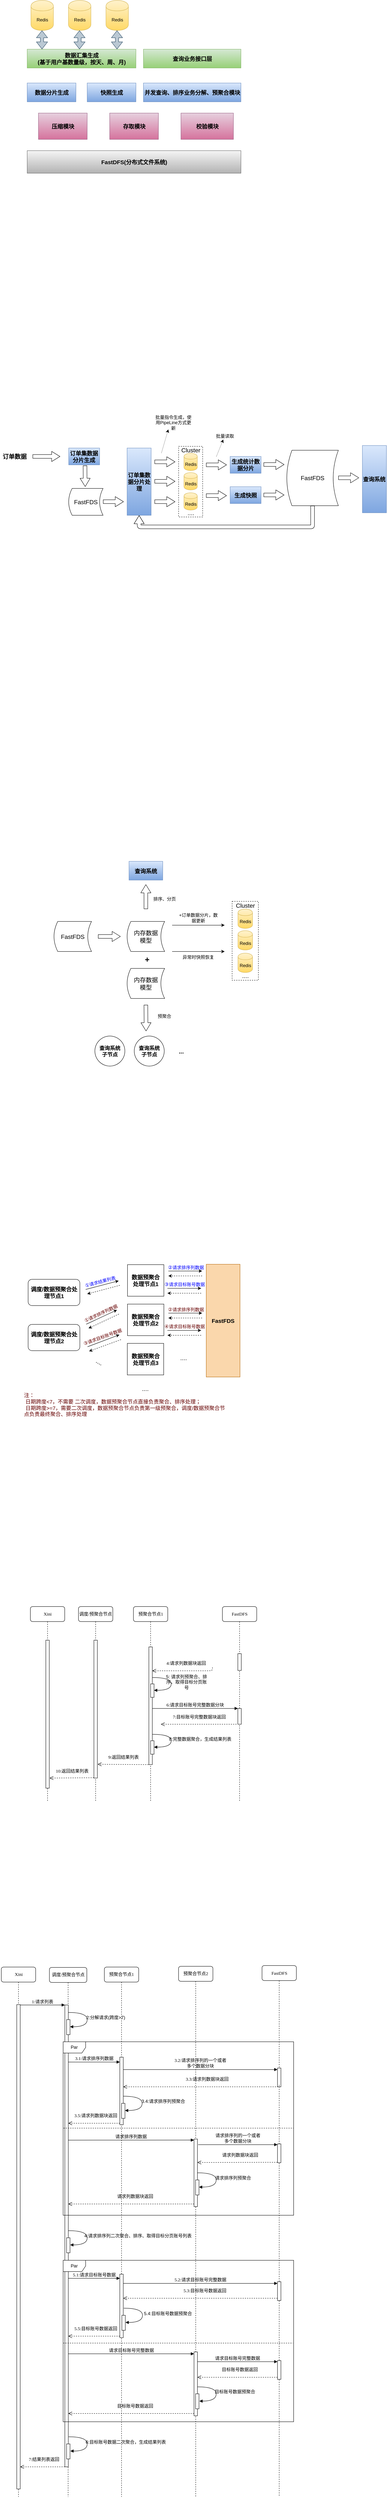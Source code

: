 <mxfile version="11.0.1" type="github"><diagram name="Page-1" id="0783ab3e-0a74-02c8-0abd-f7b4e66b4bec"><mxGraphModel dx="1678" dy="2072" grid="1" gridSize="10" guides="1" tooltips="1" connect="1" arrows="1" fold="1" page="1" pageScale="1" pageWidth="850" pageHeight="1100" background="#ffffff" math="0" shadow="0"><root><mxCell id="0"/><mxCell id="1" parent="0"/><mxCell id="mqlZycNvwAWosEQCrqFK-17" value="" style="group" parent="1" vertex="1" connectable="0"><mxGeometry x="103.5" y="-805" width="570" height="460" as="geometry"/></mxCell><mxCell id="mqlZycNvwAWosEQCrqFK-1" value="&lt;b&gt;&lt;font style=&quot;font-size: 15px&quot;&gt;FastDFS(分布式文件系统)&lt;/font&gt;&lt;/b&gt;" style="rounded=0;whiteSpace=wrap;html=1;gradientColor=#b3b3b3;fillColor=#f5f5f5;strokeColor=#666666;" parent="mqlZycNvwAWosEQCrqFK-17" vertex="1"><mxGeometry y="400" width="570" height="60" as="geometry"/></mxCell><mxCell id="mqlZycNvwAWosEQCrqFK-2" value="&lt;font style=&quot;font-size: 15px&quot;&gt;&lt;b&gt;存取模块&lt;/b&gt;&lt;/font&gt;" style="rounded=0;whiteSpace=wrap;html=1;fillColor=#e6d0de;gradientColor=#d5739d;strokeColor=#996185;" parent="mqlZycNvwAWosEQCrqFK-17" vertex="1"><mxGeometry x="220" y="300" width="130" height="70" as="geometry"/></mxCell><mxCell id="mqlZycNvwAWosEQCrqFK-3" value="&lt;font style=&quot;font-size: 15px&quot;&gt;&lt;b&gt;压缩模块&lt;/b&gt;&lt;/font&gt;" style="rounded=0;whiteSpace=wrap;html=1;fillColor=#e6d0de;gradientColor=#d5739d;strokeColor=#996185;" parent="mqlZycNvwAWosEQCrqFK-17" vertex="1"><mxGeometry x="30" y="300" width="130" height="70" as="geometry"/></mxCell><mxCell id="mqlZycNvwAWosEQCrqFK-4" value="&lt;font style=&quot;font-size: 15px&quot;&gt;&lt;b&gt;校验模块&lt;/b&gt;&lt;/font&gt;" style="rounded=0;whiteSpace=wrap;html=1;fillColor=#e6d0de;gradientColor=#d5739d;strokeColor=#996185;" parent="mqlZycNvwAWosEQCrqFK-17" vertex="1"><mxGeometry x="410" y="300" width="140" height="70" as="geometry"/></mxCell><mxCell id="mqlZycNvwAWosEQCrqFK-5" value="&lt;b&gt;&lt;font style=&quot;font-size: 15px&quot;&gt;并发查询、排序业务分解、预聚合模块&lt;/font&gt;&lt;/b&gt;" style="rounded=0;whiteSpace=wrap;html=1;gradientColor=#7ea6e0;fillColor=#dae8fc;strokeColor=#6c8ebf;" parent="mqlZycNvwAWosEQCrqFK-17" vertex="1"><mxGeometry x="310" y="220" width="260" height="50" as="geometry"/></mxCell><mxCell id="mqlZycNvwAWosEQCrqFK-6" value="&lt;b&gt;&lt;font style=&quot;font-size: 15px&quot;&gt;查询业务接口层&lt;/font&gt;&lt;/b&gt;" style="rounded=0;whiteSpace=wrap;html=1;fillColor=#d5e8d4;strokeColor=#82b366;gradientColor=#97d077;" parent="mqlZycNvwAWosEQCrqFK-17" vertex="1"><mxGeometry x="310" y="130" width="260" height="50" as="geometry"/></mxCell><mxCell id="mqlZycNvwAWosEQCrqFK-8" value="&lt;span style=&quot;font-size: 15px&quot;&gt;&lt;b&gt;数据分片生成&lt;/b&gt;&lt;/span&gt;" style="rounded=0;whiteSpace=wrap;html=1;fillColor=#dae8fc;strokeColor=#6c8ebf;gradientColor=#7ea6e0;" parent="mqlZycNvwAWosEQCrqFK-17" vertex="1"><mxGeometry y="220" width="130" height="50" as="geometry"/></mxCell><mxCell id="mqlZycNvwAWosEQCrqFK-9" value="&lt;b&gt;&lt;font style=&quot;font-size: 15px&quot;&gt;数据汇集生成&lt;br&gt;&lt;/font&gt;&lt;/b&gt;&lt;b style=&quot;font-size: 15px&quot;&gt;(基于用户基数量级，按天、周、月)&lt;/b&gt;" style="rounded=0;whiteSpace=wrap;html=1;fillColor=#d5e8d4;strokeColor=#82b366;gradientColor=#97d077;" parent="mqlZycNvwAWosEQCrqFK-17" vertex="1"><mxGeometry y="130" width="290" height="50" as="geometry"/></mxCell><mxCell id="mqlZycNvwAWosEQCrqFK-10" value="&lt;span style=&quot;font-size: 15px&quot;&gt;&lt;b&gt;快照生成&lt;/b&gt;&lt;/span&gt;" style="rounded=0;whiteSpace=wrap;html=1;fillColor=#dae8fc;strokeColor=#6c8ebf;gradientColor=#7ea6e0;" parent="mqlZycNvwAWosEQCrqFK-17" vertex="1"><mxGeometry x="160" y="220" width="130" height="50" as="geometry"/></mxCell><mxCell id="mqlZycNvwAWosEQCrqFK-11" value="Redis" style="shape=cylinder;whiteSpace=wrap;html=1;boundedLbl=1;backgroundOutline=1;fillColor=#fff2cc;strokeColor=#d6b656;gradientColor=#ffd966;" parent="mqlZycNvwAWosEQCrqFK-17" vertex="1"><mxGeometry x="10" width="60" height="80" as="geometry"/></mxCell><mxCell id="mqlZycNvwAWosEQCrqFK-12" value="&lt;span style=&quot;white-space: normal&quot;&gt;Redis&lt;/span&gt;" style="shape=cylinder;whiteSpace=wrap;html=1;boundedLbl=1;backgroundOutline=1;fillColor=#fff2cc;strokeColor=#d6b656;gradientColor=#ffd966;" parent="mqlZycNvwAWosEQCrqFK-17" vertex="1"><mxGeometry x="110" width="60" height="80" as="geometry"/></mxCell><mxCell id="mqlZycNvwAWosEQCrqFK-13" value="&lt;span style=&quot;white-space: normal&quot;&gt;Redis&lt;/span&gt;" style="shape=cylinder;whiteSpace=wrap;html=1;boundedLbl=1;backgroundOutline=1;fillColor=#fff2cc;strokeColor=#d6b656;gradientColor=#ffd966;" parent="mqlZycNvwAWosEQCrqFK-17" vertex="1"><mxGeometry x="210" width="60" height="80" as="geometry"/></mxCell><mxCell id="mqlZycNvwAWosEQCrqFK-14" value="" style="shape=flexArrow;endArrow=classic;startArrow=classic;html=1;width=9;endSize=6;fillColor=#bac8d3;strokeColor=#23445d;" parent="mqlZycNvwAWosEQCrqFK-17" edge="1"><mxGeometry width="50" height="50" relative="1" as="geometry"><mxPoint x="39.5" y="130" as="sourcePoint"/><mxPoint x="39.5" y="80" as="targetPoint"/></mxGeometry></mxCell><mxCell id="mqlZycNvwAWosEQCrqFK-15" value="" style="shape=flexArrow;endArrow=classic;startArrow=classic;html=1;width=9;endSize=6;fillColor=#bac8d3;strokeColor=#23445d;" parent="mqlZycNvwAWosEQCrqFK-17" edge="1"><mxGeometry width="50" height="50" relative="1" as="geometry"><mxPoint x="139.5" y="130" as="sourcePoint"/><mxPoint x="139.5" y="80" as="targetPoint"/></mxGeometry></mxCell><mxCell id="mqlZycNvwAWosEQCrqFK-16" value="" style="shape=flexArrow;endArrow=classic;startArrow=classic;html=1;width=9;endSize=6;fillColor=#bac8d3;strokeColor=#23445d;" parent="mqlZycNvwAWosEQCrqFK-17" edge="1"><mxGeometry width="50" height="50" relative="1" as="geometry"><mxPoint x="239.5" y="130" as="sourcePoint"/><mxPoint x="239.5" y="80" as="targetPoint"/></mxGeometry></mxCell><mxCell id="e0dmH1IU4WeUVrIOpgpK-64" value="" style="group" parent="1" vertex="1" connectable="0"><mxGeometry x="175" y="1486.5" width="545" height="545" as="geometry"/></mxCell><mxCell id="e0dmH1IU4WeUVrIOpgpK-4" value="FastFDS" style="shape=dataStorage;whiteSpace=wrap;html=1;fillColor=none;gradientColor=none;fontSize=16;" parent="e0dmH1IU4WeUVrIOpgpK-64" vertex="1"><mxGeometry y="160" width="100" height="80" as="geometry"/></mxCell><mxCell id="e0dmH1IU4WeUVrIOpgpK-5" value="内存数据&lt;br&gt;模型" style="shape=dataStorage;whiteSpace=wrap;html=1;fillColor=none;gradientColor=none;fontSize=16;" parent="e0dmH1IU4WeUVrIOpgpK-64" vertex="1"><mxGeometry x="195" y="160" width="100" height="80" as="geometry"/></mxCell><mxCell id="e0dmH1IU4WeUVrIOpgpK-6" value="+订单数据分片，数据更新" style="text;html=1;strokeColor=none;fillColor=none;align=center;verticalAlign=middle;whiteSpace=wrap;rounded=0;dashed=1;fontSize=12;" parent="e0dmH1IU4WeUVrIOpgpK-64" vertex="1"><mxGeometry x="330" y="140" width="110" height="20" as="geometry"/></mxCell><mxCell id="e0dmH1IU4WeUVrIOpgpK-7" value="" style="group" parent="e0dmH1IU4WeUVrIOpgpK-64" vertex="1" connectable="0"><mxGeometry x="475" y="106.5" width="70" height="210" as="geometry"/></mxCell><mxCell id="e0dmH1IU4WeUVrIOpgpK-8" value="Redis" style="shape=cylinder;whiteSpace=wrap;html=1;boundedLbl=1;backgroundOutline=1;fillColor=#fff2cc;strokeColor=#d6b656;gradientColor=#ffd966;" parent="e0dmH1IU4WeUVrIOpgpK-7" vertex="1"><mxGeometry x="15.556" y="20.611" width="38.889" height="51.333" as="geometry"/></mxCell><mxCell id="e0dmH1IU4WeUVrIOpgpK-9" value="Redis" style="shape=cylinder;whiteSpace=wrap;html=1;boundedLbl=1;backgroundOutline=1;fillColor=#fff2cc;strokeColor=#d6b656;gradientColor=#ffd966;" parent="e0dmH1IU4WeUVrIOpgpK-7" vertex="1"><mxGeometry x="15.556" y="78.167" width="38.889" height="51.333" as="geometry"/></mxCell><mxCell id="e0dmH1IU4WeUVrIOpgpK-10" value="Redis" style="shape=cylinder;whiteSpace=wrap;html=1;boundedLbl=1;backgroundOutline=1;fillColor=#fff2cc;strokeColor=#d6b656;gradientColor=#ffd966;" parent="e0dmH1IU4WeUVrIOpgpK-7" vertex="1"><mxGeometry x="15.556" y="138.056" width="38.889" height="51.333" as="geometry"/></mxCell><mxCell id="e0dmH1IU4WeUVrIOpgpK-11" value="" style="rounded=0;whiteSpace=wrap;html=1;fillColor=none;gradientColor=none;fontSize=16;dashed=1;" parent="e0dmH1IU4WeUVrIOpgpK-7" vertex="1"><mxGeometry width="70" height="210" as="geometry"/></mxCell><mxCell id="e0dmH1IU4WeUVrIOpgpK-12" value="...." style="text;html=1;strokeColor=none;fillColor=none;align=center;verticalAlign=middle;whiteSpace=wrap;rounded=0;dashed=1;fontSize=16;" parent="e0dmH1IU4WeUVrIOpgpK-7" vertex="1"><mxGeometry x="20.222" y="189.778" width="31.111" height="15.556" as="geometry"/></mxCell><mxCell id="e0dmH1IU4WeUVrIOpgpK-13" value="Cluster" style="text;html=1;strokeColor=none;fillColor=none;align=center;verticalAlign=middle;whiteSpace=wrap;rounded=0;dashed=1;fontSize=16;" parent="e0dmH1IU4WeUVrIOpgpK-7" vertex="1"><mxGeometry x="20.222" y="3.5" width="31.111" height="15.556" as="geometry"/></mxCell><mxCell id="e0dmH1IU4WeUVrIOpgpK-14" value="异常时快照恢复" style="text;html=1;strokeColor=none;fillColor=none;align=center;verticalAlign=middle;whiteSpace=wrap;rounded=0;dashed=1;fontSize=12;" parent="e0dmH1IU4WeUVrIOpgpK-64" vertex="1"><mxGeometry x="330" y="245" width="110" height="20" as="geometry"/></mxCell><mxCell id="e0dmH1IU4WeUVrIOpgpK-15" value="" style="endArrow=classic;html=1;" parent="e0dmH1IU4WeUVrIOpgpK-64" edge="1"><mxGeometry width="50" height="50" relative="1" as="geometry"><mxPoint x="315" y="170" as="sourcePoint"/><mxPoint x="455" y="170" as="targetPoint"/></mxGeometry></mxCell><mxCell id="e0dmH1IU4WeUVrIOpgpK-16" value="" style="endArrow=classic;html=1;" parent="e0dmH1IU4WeUVrIOpgpK-64" edge="1"><mxGeometry width="50" height="50" relative="1" as="geometry"><mxPoint x="315" y="240" as="sourcePoint"/><mxPoint x="455" y="240" as="targetPoint"/></mxGeometry></mxCell><mxCell id="e0dmH1IU4WeUVrIOpgpK-17" value="&lt;span style=&quot;font-size: 15px&quot;&gt;&lt;b&gt;查询系统&lt;/b&gt;&lt;/span&gt;" style="rounded=0;whiteSpace=wrap;html=1;fillColor=#dae8fc;strokeColor=#6c8ebf;gradientColor=#7ea6e0;" parent="e0dmH1IU4WeUVrIOpgpK-64" vertex="1"><mxGeometry x="200" width="90" height="50" as="geometry"/></mxCell><mxCell id="e0dmH1IU4WeUVrIOpgpK-51" value="" style="shape=flexArrow;endArrow=classic;html=1;endWidth=16;endSize=7;" parent="e0dmH1IU4WeUVrIOpgpK-64" edge="1"><mxGeometry width="50" height="50" relative="1" as="geometry"><mxPoint x="245" y="127" as="sourcePoint"/><mxPoint x="245" y="61.5" as="targetPoint"/></mxGeometry></mxCell><mxCell id="e0dmH1IU4WeUVrIOpgpK-52" value="排序、分页" style="text;html=1;strokeColor=none;fillColor=none;align=center;verticalAlign=middle;whiteSpace=wrap;rounded=0;dashed=1;fontSize=12;" parent="e0dmH1IU4WeUVrIOpgpK-64" vertex="1"><mxGeometry x="260" y="90" width="70" height="20" as="geometry"/></mxCell><mxCell id="e0dmH1IU4WeUVrIOpgpK-54" value="内存数据&lt;br&gt;模型" style="shape=dataStorage;whiteSpace=wrap;html=1;fillColor=none;gradientColor=none;fontSize=16;" parent="e0dmH1IU4WeUVrIOpgpK-64" vertex="1"><mxGeometry x="195" y="285" width="100" height="80" as="geometry"/></mxCell><mxCell id="e0dmH1IU4WeUVrIOpgpK-55" value="" style="shape=flexArrow;endArrow=classic;html=1;endWidth=16;endSize=7;" parent="e0dmH1IU4WeUVrIOpgpK-64" edge="1"><mxGeometry width="50" height="50" relative="1" as="geometry"><mxPoint x="245" y="382" as="sourcePoint"/><mxPoint x="245.5" y="452" as="targetPoint"/></mxGeometry></mxCell><mxCell id="e0dmH1IU4WeUVrIOpgpK-56" value="预聚合" style="text;html=1;strokeColor=none;fillColor=none;align=center;verticalAlign=middle;whiteSpace=wrap;rounded=0;dashed=1;fontSize=12;" parent="e0dmH1IU4WeUVrIOpgpK-64" vertex="1"><mxGeometry x="259.5" y="402" width="69" height="20" as="geometry"/></mxCell><mxCell id="e0dmH1IU4WeUVrIOpgpK-61" value="" style="group" parent="e0dmH1IU4WeUVrIOpgpK-64" vertex="1" connectable="0"><mxGeometry x="109" y="465" width="265" height="80" as="geometry"/></mxCell><mxCell id="e0dmH1IU4WeUVrIOpgpK-57" value="&lt;b style=&quot;white-space: normal&quot;&gt;&lt;font style=&quot;font-size: 14px&quot;&gt;查询系统&lt;br&gt;子节点&lt;/font&gt;&lt;/b&gt;" style="ellipse;whiteSpace=wrap;html=1;aspect=fixed;" parent="e0dmH1IU4WeUVrIOpgpK-61" vertex="1"><mxGeometry width="80" height="80" as="geometry"/></mxCell><mxCell id="e0dmH1IU4WeUVrIOpgpK-58" value="&lt;b style=&quot;white-space: normal&quot;&gt;&lt;font style=&quot;font-size: 14px&quot;&gt;查询系统&lt;br&gt;子节点&lt;/font&gt;&lt;/b&gt;" style="ellipse;whiteSpace=wrap;html=1;aspect=fixed;" parent="e0dmH1IU4WeUVrIOpgpK-61" vertex="1"><mxGeometry x="105" width="80" height="80" as="geometry"/></mxCell><mxCell id="e0dmH1IU4WeUVrIOpgpK-59" value="&lt;b&gt;&lt;font style=&quot;font-size: 16px&quot;&gt;...&lt;/font&gt;&lt;/b&gt;" style="text;html=1;strokeColor=none;fillColor=none;align=center;verticalAlign=middle;whiteSpace=wrap;rounded=0;dashed=1;fontSize=12;" parent="e0dmH1IU4WeUVrIOpgpK-61" vertex="1"><mxGeometry x="196" y="30" width="69" height="20" as="geometry"/></mxCell><mxCell id="e0dmH1IU4WeUVrIOpgpK-62" value="&lt;b&gt;&lt;font style=&quot;font-size: 21px&quot;&gt;+&lt;/font&gt;&lt;/b&gt;" style="text;html=1;strokeColor=none;fillColor=none;align=center;verticalAlign=middle;whiteSpace=wrap;rounded=0;dashed=1;fontSize=12;" parent="e0dmH1IU4WeUVrIOpgpK-64" vertex="1"><mxGeometry x="214" y="250" width="69" height="20" as="geometry"/></mxCell><mxCell id="e0dmH1IU4WeUVrIOpgpK-63" value="" style="shape=flexArrow;endArrow=classic;html=1;endWidth=16;endSize=7;" parent="e0dmH1IU4WeUVrIOpgpK-64" edge="1"><mxGeometry width="50" height="50" relative="1" as="geometry"><mxPoint x="117.5" y="200" as="sourcePoint"/><mxPoint x="177.5" y="200" as="targetPoint"/></mxGeometry></mxCell><mxCell id="la-Druf9AB2qIiJF9qZ5-61" value="" style="group" parent="1" vertex="1" connectable="0"><mxGeometry x="106" y="2557" width="565" height="340.833" as="geometry"/></mxCell><mxCell id="la-Druf9AB2qIiJF9qZ5-1" value="调度/数据预聚合处理节点1" style="rounded=1;whiteSpace=wrap;html=1;fillColor=none;fontSize=15;fontStyle=1" parent="la-Druf9AB2qIiJF9qZ5-61" vertex="1"><mxGeometry y="42" width="138" height="70" as="geometry"/></mxCell><mxCell id="la-Druf9AB2qIiJF9qZ5-2" value="调度/数据预聚合处理节点2" style="rounded=1;whiteSpace=wrap;html=1;fillColor=none;fontSize=15;fontStyle=1;glass=0;" parent="la-Druf9AB2qIiJF9qZ5-61" vertex="1"><mxGeometry y="162" width="138" height="70" as="geometry"/></mxCell><mxCell id="la-Druf9AB2qIiJF9qZ5-12" value="&lt;span style=&quot;font-size: 15px&quot;&gt;&lt;b&gt;FastFDS&lt;/b&gt;&lt;/span&gt;" style="rounded=0;whiteSpace=wrap;html=1;fillColor=#fad7ac;strokeColor=#b46504;" parent="la-Druf9AB2qIiJF9qZ5-61" vertex="1"><mxGeometry x="475" y="2" width="90" height="300" as="geometry"/></mxCell><mxCell id="la-Druf9AB2qIiJF9qZ5-20" value="" style="group" parent="la-Druf9AB2qIiJF9qZ5-61" vertex="1" connectable="0"><mxGeometry x="374" width="100" height="33" as="geometry"/></mxCell><mxCell id="la-Druf9AB2qIiJF9qZ5-13" value="" style="endArrow=classic;html=1;fontSize=15;" parent="la-Druf9AB2qIiJF9qZ5-20" edge="1"><mxGeometry width="50" height="50" relative="1" as="geometry"><mxPoint y="20" as="sourcePoint"/><mxPoint x="90" y="20" as="targetPoint"/></mxGeometry></mxCell><mxCell id="la-Druf9AB2qIiJF9qZ5-14" value="" style="endArrow=classic;html=1;fontSize=15;dashed=1;" parent="la-Druf9AB2qIiJF9qZ5-20" edge="1"><mxGeometry width="50" height="50" relative="1" as="geometry"><mxPoint x="90" y="33" as="sourcePoint"/><mxPoint y="33" as="targetPoint"/></mxGeometry></mxCell><mxCell id="la-Druf9AB2qIiJF9qZ5-15" value="&lt;font color=&quot;#0000ff&quot;&gt;&lt;span style=&quot;font-family: &amp;#34;arial&amp;#34; ; font-size: 13px ; background-color: rgb(255 , 255 , 255)&quot;&gt;②&lt;/span&gt;请求排序列数据&lt;/font&gt;" style="text;html=1;strokeColor=none;fillColor=none;align=center;verticalAlign=middle;whiteSpace=wrap;rounded=0;dashed=1;fontSize=12;" parent="la-Druf9AB2qIiJF9qZ5-20" vertex="1"><mxGeometry x="-6" width="106" height="20" as="geometry"/></mxCell><mxCell id="la-Druf9AB2qIiJF9qZ5-21" value="" style="group" parent="la-Druf9AB2qIiJF9qZ5-61" vertex="1" connectable="0"><mxGeometry x="355" y="36" width="125" height="43" as="geometry"/></mxCell><mxCell id="la-Druf9AB2qIiJF9qZ5-16" value="" style="endArrow=classic;html=1;fontSize=15;" parent="la-Druf9AB2qIiJF9qZ5-21" edge="1"><mxGeometry width="50" height="50" relative="1" as="geometry"><mxPoint x="16.5" y="30" as="sourcePoint"/><mxPoint x="106.5" y="30" as="targetPoint"/></mxGeometry></mxCell><mxCell id="la-Druf9AB2qIiJF9qZ5-17" value="" style="endArrow=classic;html=1;fontSize=15;dashed=1;" parent="la-Druf9AB2qIiJF9qZ5-21" edge="1"><mxGeometry width="50" height="50" relative="1" as="geometry"><mxPoint x="106.5" y="43" as="sourcePoint"/><mxPoint x="16.5" y="43" as="targetPoint"/></mxGeometry></mxCell><mxCell id="la-Druf9AB2qIiJF9qZ5-18" value="&lt;font color=&quot;#0000ff&quot;&gt;&lt;span style=&quot;font-family: &amp;#34;arial&amp;#34; ; font-size: 13px ; background-color: rgb(255 , 255 , 255)&quot;&gt;③&lt;/span&gt;请求目标账号数据&lt;/font&gt;" style="text;html=1;strokeColor=none;fillColor=none;align=center;verticalAlign=middle;whiteSpace=wrap;rounded=0;dashed=1;fontSize=12;" parent="la-Druf9AB2qIiJF9qZ5-21" vertex="1"><mxGeometry y="9" width="125" height="20" as="geometry"/></mxCell><mxCell id="la-Druf9AB2qIiJF9qZ5-6" value="...." style="text;html=1;strokeColor=none;fillColor=none;align=center;verticalAlign=middle;whiteSpace=wrap;rounded=0;dashed=1;fontSize=16;" parent="la-Druf9AB2qIiJF9qZ5-61" vertex="1"><mxGeometry x="297.222" y="325.278" width="31.111" height="15.556" as="geometry"/></mxCell><mxCell id="la-Druf9AB2qIiJF9qZ5-22" value="数据预聚合&lt;br&gt;处理节点2" style="rounded=0;whiteSpace=wrap;html=1;fillColor=none;fontSize=15;fontStyle=1" parent="la-Druf9AB2qIiJF9qZ5-61" vertex="1"><mxGeometry x="265" y="108" width="97" height="84" as="geometry"/></mxCell><mxCell id="la-Druf9AB2qIiJF9qZ5-26" value="...." style="text;html=1;strokeColor=none;fillColor=none;align=center;verticalAlign=middle;whiteSpace=wrap;rounded=0;dashed=1;fontSize=16;" parent="la-Druf9AB2qIiJF9qZ5-61" vertex="1"><mxGeometry x="399.222" y="243.278" width="31.111" height="15.556" as="geometry"/></mxCell><mxCell id="la-Druf9AB2qIiJF9qZ5-27" value="" style="group;rotation=-25;" parent="la-Druf9AB2qIiJF9qZ5-61" vertex="1" connectable="0"><mxGeometry x="149" y="120.5" width="100" height="33" as="geometry"/></mxCell><mxCell id="la-Druf9AB2qIiJF9qZ5-28" value="" style="endArrow=classic;html=1;fontSize=15;" parent="la-Druf9AB2qIiJF9qZ5-27" edge="1"><mxGeometry width="50" height="50" relative="1" as="geometry"><mxPoint x="6" y="41" as="sourcePoint"/><mxPoint x="88" y="3" as="targetPoint"/></mxGeometry></mxCell><mxCell id="la-Druf9AB2qIiJF9qZ5-29" value="" style="endArrow=classic;html=1;fontSize=15;dashed=1;" parent="la-Druf9AB2qIiJF9qZ5-27" edge="1"><mxGeometry width="50" height="50" relative="1" as="geometry"><mxPoint x="93" y="14" as="sourcePoint"/><mxPoint x="12" y="52" as="targetPoint"/></mxGeometry></mxCell><mxCell id="la-Druf9AB2qIiJF9qZ5-30" value="&lt;font color=&quot;#660000&quot;&gt;&lt;span style=&quot;font-family: &amp;#34;arial&amp;#34; ; font-size: 13px ; background-color: rgb(255 , 255 , 255)&quot;&gt;①&lt;/span&gt;请求排序列数据&lt;/font&gt;" style="text;html=1;strokeColor=none;fillColor=none;align=center;verticalAlign=middle;whiteSpace=wrap;rounded=0;dashed=1;fontSize=12;rotation=-25;" parent="la-Druf9AB2qIiJF9qZ5-27" vertex="1"><mxGeometry x="-9" y="1" width="108" height="20" as="geometry"/></mxCell><mxCell id="la-Druf9AB2qIiJF9qZ5-35" value="" style="group;rotation=-20;fontColor=#660000;" parent="la-Druf9AB2qIiJF9qZ5-61" vertex="1" connectable="0"><mxGeometry x="137.5" y="184.5" width="125" height="34" as="geometry"/></mxCell><mxCell id="la-Druf9AB2qIiJF9qZ5-32" value="" style="endArrow=classic;html=1;fontSize=15;" parent="la-Druf9AB2qIiJF9qZ5-35" edge="1"><mxGeometry width="50" height="50" relative="1" as="geometry"><mxPoint x="21" y="37" as="sourcePoint"/><mxPoint x="106" y="5" as="targetPoint"/></mxGeometry></mxCell><mxCell id="la-Druf9AB2qIiJF9qZ5-33" value="" style="endArrow=classic;html=1;fontSize=15;dashed=1;" parent="la-Druf9AB2qIiJF9qZ5-35" edge="1"><mxGeometry width="50" height="50" relative="1" as="geometry"><mxPoint x="110" y="18" as="sourcePoint"/><mxPoint x="25" y="49" as="targetPoint"/></mxGeometry></mxCell><mxCell id="la-Druf9AB2qIiJF9qZ5-34" value="&lt;span style=&quot;font-family: arial; font-size: 13px; background-color: rgb(255, 255, 255);&quot;&gt;③&lt;/span&gt;请求目标账号数据" style="text;html=1;strokeColor=none;fillColor=none;align=center;verticalAlign=middle;whiteSpace=wrap;rounded=0;dashed=1;fontSize=12;rotation=-20;fontColor=#660000;" parent="la-Druf9AB2qIiJF9qZ5-35" vertex="1"><mxGeometry x="-2" width="125" height="20" as="geometry"/></mxCell><mxCell id="la-Druf9AB2qIiJF9qZ5-39" value="...." style="text;html=1;strokeColor=none;fillColor=none;align=center;verticalAlign=middle;whiteSpace=wrap;rounded=0;dashed=1;fontSize=16;rotation=30;" parent="la-Druf9AB2qIiJF9qZ5-61" vertex="1"><mxGeometry x="174.722" y="254.278" width="31.111" height="15.556" as="geometry"/></mxCell><mxCell id="la-Druf9AB2qIiJF9qZ5-41" value="数据预聚合&lt;br&gt;处理节点1" style="rounded=0;whiteSpace=wrap;html=1;fillColor=none;fontSize=15;fontStyle=1" parent="la-Druf9AB2qIiJF9qZ5-61" vertex="1"><mxGeometry x="265" y="3" width="97" height="84" as="geometry"/></mxCell><mxCell id="la-Druf9AB2qIiJF9qZ5-42" value="数据预聚合&lt;br&gt;处理节点3" style="rounded=0;whiteSpace=wrap;html=1;fillColor=none;fontSize=15;fontStyle=1" parent="la-Druf9AB2qIiJF9qZ5-61" vertex="1"><mxGeometry x="264.5" y="212.5" width="97" height="84" as="geometry"/></mxCell><mxCell id="la-Druf9AB2qIiJF9qZ5-46" value="" style="group;rotation=-15;" parent="la-Druf9AB2qIiJF9qZ5-61" vertex="1" connectable="0"><mxGeometry x="151.5" y="36" width="100" height="33" as="geometry"/></mxCell><mxCell id="la-Druf9AB2qIiJF9qZ5-47" value="" style="endArrow=classic;html=1;fontSize=15;" parent="la-Druf9AB2qIiJF9qZ5-46" edge="1"><mxGeometry width="50" height="50" relative="1" as="geometry"><mxPoint x="2" y="33" as="sourcePoint"/><mxPoint x="90" y="10" as="targetPoint"/></mxGeometry></mxCell><mxCell id="la-Druf9AB2qIiJF9qZ5-48" value="" style="endArrow=classic;html=1;fontSize=15;dashed=1;" parent="la-Druf9AB2qIiJF9qZ5-46" edge="1"><mxGeometry width="50" height="50" relative="1" as="geometry"><mxPoint x="93" y="22" as="sourcePoint"/><mxPoint x="6" y="45" as="targetPoint"/></mxGeometry></mxCell><mxCell id="la-Druf9AB2qIiJF9qZ5-49" value="&lt;font color=&quot;#0000ff&quot;&gt;&lt;span style=&quot;font-family: &amp;#34;arial&amp;#34; ; font-size: 13px ; background-color: rgb(255 , 255 , 255)&quot;&gt;①&lt;/span&gt;请求结果列表&lt;/font&gt;" style="text;html=1;strokeColor=none;fillColor=none;align=center;verticalAlign=middle;whiteSpace=wrap;rounded=0;dashed=1;fontSize=12;rotation=-15;" parent="la-Druf9AB2qIiJF9qZ5-46" vertex="1"><mxGeometry x="-7" y="2" width="95" height="20" as="geometry"/></mxCell><mxCell id="la-Druf9AB2qIiJF9qZ5-51" value="" style="group;fontColor=#660000;" parent="la-Druf9AB2qIiJF9qZ5-61" vertex="1" connectable="0"><mxGeometry x="374" y="112" width="100" height="33" as="geometry"/></mxCell><mxCell id="la-Druf9AB2qIiJF9qZ5-52" value="" style="endArrow=classic;html=1;fontSize=15;" parent="la-Druf9AB2qIiJF9qZ5-51" edge="1"><mxGeometry width="50" height="50" relative="1" as="geometry"><mxPoint y="20" as="sourcePoint"/><mxPoint x="90" y="20" as="targetPoint"/></mxGeometry></mxCell><mxCell id="la-Druf9AB2qIiJF9qZ5-53" value="" style="endArrow=classic;html=1;fontSize=15;dashed=1;" parent="la-Druf9AB2qIiJF9qZ5-51" edge="1"><mxGeometry width="50" height="50" relative="1" as="geometry"><mxPoint x="90" y="33" as="sourcePoint"/><mxPoint y="33" as="targetPoint"/></mxGeometry></mxCell><mxCell id="la-Druf9AB2qIiJF9qZ5-54" value="&lt;span style=&quot;font-family: &amp;#34;arial&amp;#34; ; font-size: 13px ; background-color: rgb(255 , 255 , 255)&quot;&gt;②&lt;/span&gt;请求排序列数据" style="text;html=1;strokeColor=none;fillColor=none;align=center;verticalAlign=middle;whiteSpace=wrap;rounded=0;dashed=1;fontSize=12;fontColor=#660000;" parent="la-Druf9AB2qIiJF9qZ5-51" vertex="1"><mxGeometry x="-6" width="106" height="20" as="geometry"/></mxCell><mxCell id="la-Druf9AB2qIiJF9qZ5-55" value="" style="group;fontColor=#660000;" parent="la-Druf9AB2qIiJF9qZ5-61" vertex="1" connectable="0"><mxGeometry x="355" y="148" width="125" height="43" as="geometry"/></mxCell><mxCell id="la-Druf9AB2qIiJF9qZ5-56" value="" style="endArrow=classic;html=1;fontSize=15;" parent="la-Druf9AB2qIiJF9qZ5-55" edge="1"><mxGeometry width="50" height="50" relative="1" as="geometry"><mxPoint x="16.5" y="30" as="sourcePoint"/><mxPoint x="106.5" y="30" as="targetPoint"/></mxGeometry></mxCell><mxCell id="la-Druf9AB2qIiJF9qZ5-57" value="" style="endArrow=classic;html=1;fontSize=15;dashed=1;" parent="la-Druf9AB2qIiJF9qZ5-55" edge="1"><mxGeometry width="50" height="50" relative="1" as="geometry"><mxPoint x="106.5" y="43" as="sourcePoint"/><mxPoint x="16.5" y="43" as="targetPoint"/></mxGeometry></mxCell><mxCell id="la-Druf9AB2qIiJF9qZ5-58" value="&lt;span style=&quot;font-family: arial; font-size: 13px; background-color: rgb(255, 255, 255);&quot;&gt;④&lt;/span&gt;请求目标账号数据" style="text;html=1;strokeColor=none;fillColor=none;align=center;verticalAlign=middle;whiteSpace=wrap;rounded=0;dashed=1;fontSize=12;fontColor=#660000;" parent="la-Druf9AB2qIiJF9qZ5-55" vertex="1"><mxGeometry y="9" width="125" height="20" as="geometry"/></mxCell><mxCell id="la-Druf9AB2qIiJF9qZ5-65" value="注：&lt;br&gt;&lt;blockquote style=&quot;margin: 0 0 0 40px ; border: none ; padding: 0px&quot;&gt;&lt;/blockquote&gt;&lt;span&gt;&amp;nbsp;日期跨度&amp;lt;7，不需要 二次调度，数据预聚合节点直接负责聚合、排序处理；&lt;/span&gt;&lt;br&gt;&lt;span&gt;&amp;nbsp;日期跨度&amp;gt;=7，需要二次调度，数据预聚合节点负责第一级预聚合，调度/数据预聚合节点负责最终聚合、排序处理&lt;/span&gt;" style="text;html=1;strokeColor=none;fillColor=none;align=left;verticalAlign=middle;whiteSpace=wrap;rounded=0;glass=0;fontSize=14;fontColor=#660000;spacing=5;" parent="1" vertex="1"><mxGeometry x="89.5" y="2922.5" width="551" height="20" as="geometry"/></mxCell><mxCell id="r1ixMxYUY5aXIbaSl_SM-170" value="" style="group" vertex="1" connectable="0" parent="1"><mxGeometry x="34.5" y="4425.5" width="786.834" height="1421.139" as="geometry"/></mxCell><mxCell id="r1ixMxYUY5aXIbaSl_SM-171" value="FastDFS" style="shape=umlLifeline;perimeter=lifelinePerimeter;whiteSpace=wrap;html=1;container=1;collapsible=0;recursiveResize=0;outlineConnect=0;rounded=1;shadow=0;comic=0;labelBackgroundColor=none;strokeColor=#000000;strokeWidth=1;fillColor=#FFFFFF;fontFamily=Verdana;fontSize=12;fontColor=#000000;align=center;" vertex="1" parent="r1ixMxYUY5aXIbaSl_SM-170"><mxGeometry x="695.235" width="91.599" height="1414.144" as="geometry"/></mxCell><mxCell id="r1ixMxYUY5aXIbaSl_SM-172" value="" style="html=1;points=[];perimeter=orthogonalPerimeter;rounded=0;shadow=0;comic=0;labelBackgroundColor=none;strokeColor=#000000;strokeWidth=1;fillColor=#FFFFFF;fontFamily=Verdana;fontSize=12;fontColor=#000000;align=center;" vertex="1" parent="r1ixMxYUY5aXIbaSl_SM-171"><mxGeometry x="41.219" y="841.49" width="9.16" height="49.97" as="geometry"/></mxCell><mxCell id="r1ixMxYUY5aXIbaSl_SM-173" value="" style="html=1;points=[];perimeter=orthogonalPerimeter;rounded=0;shadow=0;comic=0;labelBackgroundColor=none;strokeColor=#000000;strokeWidth=1;fillColor=#FFFFFF;fontFamily=Verdana;fontSize=12;fontColor=#000000;align=center;" vertex="1" parent="r1ixMxYUY5aXIbaSl_SM-171"><mxGeometry x="41.219" y="1051.363" width="9.16" height="49.97" as="geometry"/></mxCell><mxCell id="r1ixMxYUY5aXIbaSl_SM-174" value="" style="html=1;points=[];perimeter=orthogonalPerimeter;rounded=0;shadow=0;comic=0;labelBackgroundColor=none;strokeColor=#000000;strokeWidth=1;fillColor=#FFFFFF;fontFamily=Verdana;fontSize=12;fontColor=#000000;align=center;" vertex="1" parent="r1ixMxYUY5aXIbaSl_SM-170"><mxGeometry x="736.454" y="272.835" width="9.16" height="49.97" as="geometry"/></mxCell><mxCell id="r1ixMxYUY5aXIbaSl_SM-175" value="3.2:请求排序列的一个或者&lt;br&gt;多个数据分块" style="html=1;verticalAlign=bottom;endArrow=block;labelBackgroundColor=none;fontFamily=Verdana;fontSize=12;edgeStyle=elbowEdgeStyle;elbow=vertical;" edge="1" parent="r1ixMxYUY5aXIbaSl_SM-170" target="r1ixMxYUY5aXIbaSl_SM-174"><mxGeometry relative="1" as="geometry"><mxPoint x="325.176" y="276.832" as="sourcePoint"/><Array as="points"><mxPoint x="329.756" y="276.832"/></Array></mxGeometry></mxCell><mxCell id="r1ixMxYUY5aXIbaSl_SM-176" value="调度/预聚合节点" style="shape=umlLifeline;perimeter=lifelinePerimeter;whiteSpace=wrap;html=1;container=1;collapsible=0;recursiveResize=0;outlineConnect=0;rounded=1;shadow=0;comic=0;labelBackgroundColor=none;strokeColor=#000000;strokeWidth=1;fillColor=#FFFFFF;fontFamily=Verdana;fontSize=12;fontColor=#000000;align=center;" vertex="1" parent="r1ixMxYUY5aXIbaSl_SM-170"><mxGeometry x="128.238" y="4.997" width="99.843" height="1409.147" as="geometry"/></mxCell><mxCell id="r1ixMxYUY5aXIbaSl_SM-177" value="" style="html=1;points=[];perimeter=orthogonalPerimeter;rounded=0;shadow=0;comic=0;labelBackgroundColor=none;strokeColor=#000000;strokeWidth=1;fillColor=#FFFFFF;fontFamily=Verdana;fontSize=12;fontColor=#000000;align=center;" vertex="1" parent="r1ixMxYUY5aXIbaSl_SM-176"><mxGeometry x="41.219" y="99.939" width="9.16" height="1229.256" as="geometry"/></mxCell><mxCell id="r1ixMxYUY5aXIbaSl_SM-178" value="4:请求排序列二次聚合、排序、取得目标分页账号列表" style="text;html=1;strokeColor=none;fillColor=none;align=center;verticalAlign=middle;whiteSpace=wrap;rounded=0;" vertex="1" parent="r1ixMxYUY5aXIbaSl_SM-176"><mxGeometry x="87.019" y="704.573" width="297.696" height="19.988" as="geometry"/></mxCell><mxCell id="r1ixMxYUY5aXIbaSl_SM-179" value="" style="html=1;verticalAlign=bottom;endArrow=block;labelBackgroundColor=none;fontFamily=Verdana;fontSize=12;elbow=vertical;edgeStyle=orthogonalEdgeStyle;curved=1;entryX=1;entryY=0.286;entryPerimeter=0;exitX=1.038;exitY=0.345;exitPerimeter=0;" edge="1" parent="r1ixMxYUY5aXIbaSl_SM-176"><mxGeometry relative="1" as="geometry"><mxPoint x="50.837" y="700.576" as="sourcePoint"/><mxPoint x="55.417" y="738.553" as="targetPoint"/><Array as="points"><mxPoint x="100.759" y="700.576"/><mxPoint x="100.759" y="738.553"/></Array></mxGeometry></mxCell><mxCell id="r1ixMxYUY5aXIbaSl_SM-180" value="" style="html=1;points=[];perimeter=orthogonalPerimeter;rounded=0;shadow=0;comic=0;labelBackgroundColor=none;strokeColor=#000000;strokeWidth=1;fillColor=#FFFFFF;fontFamily=Verdana;fontSize=12;fontColor=#000000;align=center;" vertex="1" parent="r1ixMxYUY5aXIbaSl_SM-176"><mxGeometry x="45.799" y="719.564" width="9.16" height="39.976" as="geometry"/></mxCell><mxCell id="r1ixMxYUY5aXIbaSl_SM-181" value="预聚合节点1" style="shape=umlLifeline;perimeter=lifelinePerimeter;whiteSpace=wrap;html=1;container=1;collapsible=0;recursiveResize=0;outlineConnect=0;rounded=1;shadow=0;comic=0;labelBackgroundColor=none;strokeColor=#000000;strokeWidth=1;fillColor=#FFFFFF;fontFamily=Verdana;fontSize=12;fontColor=#000000;align=center;" vertex="1" parent="r1ixMxYUY5aXIbaSl_SM-170"><mxGeometry x="274.796" y="3.998" width="91.599" height="1410.146" as="geometry"/></mxCell><mxCell id="r1ixMxYUY5aXIbaSl_SM-182" value="" style="html=1;points=[];perimeter=orthogonalPerimeter;rounded=0;shadow=0;comic=0;labelBackgroundColor=none;strokeColor=#000000;strokeWidth=1;fillColor=#FFFFFF;fontFamily=Verdana;fontSize=12;fontColor=#000000;align=center;" vertex="1" parent="r1ixMxYUY5aXIbaSl_SM-181"><mxGeometry x="41.219" y="239.855" width="9.16" height="179.891" as="geometry"/></mxCell><mxCell id="r1ixMxYUY5aXIbaSl_SM-183" value="" style="html=1;points=[];perimeter=orthogonalPerimeter;rounded=0;shadow=0;comic=0;labelBackgroundColor=none;strokeColor=#000000;strokeWidth=1;fillColor=#FFFFFF;fontFamily=Verdana;fontSize=12;fontColor=#000000;align=center;" vertex="1" parent="r1ixMxYUY5aXIbaSl_SM-181"><mxGeometry x="41.219" y="817.505" width="9.16" height="168.898" as="geometry"/></mxCell><mxCell id="r1ixMxYUY5aXIbaSl_SM-184" value="Xini" style="shape=umlLifeline;perimeter=lifelinePerimeter;whiteSpace=wrap;html=1;container=1;collapsible=0;recursiveResize=0;outlineConnect=0;rounded=1;shadow=0;comic=0;labelBackgroundColor=none;strokeColor=#000000;strokeWidth=1;fillColor=#FFFFFF;fontFamily=Verdana;fontSize=12;fontColor=#000000;align=center;" vertex="1" parent="r1ixMxYUY5aXIbaSl_SM-170"><mxGeometry y="3.998" width="91.599" height="1410.146" as="geometry"/></mxCell><mxCell id="r1ixMxYUY5aXIbaSl_SM-185" value="" style="html=1;points=[];perimeter=orthogonalPerimeter;rounded=0;shadow=0;comic=0;labelBackgroundColor=none;strokeColor=#000000;strokeWidth=1;fillColor=#FFFFFF;fontFamily=Verdana;fontSize=12;fontColor=#000000;align=center;" vertex="1" parent="r1ixMxYUY5aXIbaSl_SM-184"><mxGeometry x="41.219" y="99.939" width="9.16" height="1289.219" as="geometry"/></mxCell><mxCell id="r1ixMxYUY5aXIbaSl_SM-186" value="3.3:请求列数据块返回" style="html=1;verticalAlign=bottom;endArrow=open;dashed=1;endSize=8;labelBackgroundColor=none;fontFamily=Verdana;fontSize=12;edgeStyle=elbowEdgeStyle;elbow=vertical;" edge="1" parent="r1ixMxYUY5aXIbaSl_SM-170"><mxGeometry x="-0.059" y="-11" relative="1" as="geometry"><mxPoint x="325.176" y="322.805" as="targetPoint"/><Array as="points"><mxPoint x="467.154" y="322.805"/><mxPoint x="545.929" y="302.817"/></Array><mxPoint x="741.034" y="317.808" as="sourcePoint"/><mxPoint as="offset"/></mxGeometry></mxCell><mxCell id="r1ixMxYUY5aXIbaSl_SM-187" value="1:请求列表" style="html=1;verticalAlign=bottom;endArrow=block;entryX=0;entryY=0;labelBackgroundColor=none;fontFamily=Verdana;fontSize=12;edgeStyle=elbowEdgeStyle;elbow=vertical;" edge="1" parent="r1ixMxYUY5aXIbaSl_SM-170" source="r1ixMxYUY5aXIbaSl_SM-185" target="r1ixMxYUY5aXIbaSl_SM-177"><mxGeometry relative="1" as="geometry"><mxPoint x="109.919" y="113.931" as="sourcePoint"/></mxGeometry></mxCell><mxCell id="r1ixMxYUY5aXIbaSl_SM-188" value="3.1:请求排序列数据" style="html=1;verticalAlign=bottom;endArrow=block;entryX=0;entryY=0;labelBackgroundColor=none;fontFamily=Verdana;fontSize=12;edgeStyle=elbowEdgeStyle;elbow=horizontal;" edge="1" parent="r1ixMxYUY5aXIbaSl_SM-170"><mxGeometry relative="1" as="geometry"><mxPoint x="178.618" y="256.844" as="sourcePoint"/><mxPoint x="316.016" y="256.844" as="targetPoint"/></mxGeometry></mxCell><mxCell id="r1ixMxYUY5aXIbaSl_SM-189" value="" style="html=1;points=[];perimeter=orthogonalPerimeter;rounded=0;shadow=0;comic=0;labelBackgroundColor=none;strokeColor=#000000;strokeWidth=1;fillColor=#FFFFFF;fontFamily=Verdana;fontSize=12;fontColor=#000000;align=center;" vertex="1" parent="r1ixMxYUY5aXIbaSl_SM-170"><mxGeometry x="320.596" y="366.778" width="9.16" height="39.976" as="geometry"/></mxCell><mxCell id="r1ixMxYUY5aXIbaSl_SM-190" value="" style="html=1;verticalAlign=bottom;endArrow=block;labelBackgroundColor=none;fontFamily=Verdana;fontSize=12;elbow=vertical;edgeStyle=orthogonalEdgeStyle;curved=1;entryX=1;entryY=0.286;entryPerimeter=0;exitX=1.038;exitY=0.345;exitPerimeter=0;" edge="1" parent="r1ixMxYUY5aXIbaSl_SM-170"><mxGeometry relative="1" as="geometry"><mxPoint x="325.176" y="347.789" as="sourcePoint"/><mxPoint x="329.756" y="385.766" as="targetPoint"/><Array as="points"><mxPoint x="375.555" y="347.789"/><mxPoint x="375.555" y="385.766"/></Array></mxGeometry></mxCell><mxCell id="r1ixMxYUY5aXIbaSl_SM-191" value="3.4:请求排序列预聚合" style="text;html=1;strokeColor=none;fillColor=none;align=center;verticalAlign=middle;whiteSpace=wrap;rounded=0;" vertex="1" parent="r1ixMxYUY5aXIbaSl_SM-170"><mxGeometry x="361.815" y="351.787" width="141.062" height="19.988" as="geometry"/></mxCell><mxCell id="r1ixMxYUY5aXIbaSl_SM-192" value="" style="html=1;points=[];perimeter=orthogonalPerimeter;rounded=0;shadow=0;comic=0;labelBackgroundColor=none;strokeColor=#000000;strokeWidth=1;fillColor=#FFFFFF;fontFamily=Verdana;fontSize=12;fontColor=#000000;align=center;" vertex="1" parent="r1ixMxYUY5aXIbaSl_SM-170"><mxGeometry x="174.038" y="143.913" width="9.16" height="39.976" as="geometry"/></mxCell><mxCell id="r1ixMxYUY5aXIbaSl_SM-193" value="" style="html=1;verticalAlign=bottom;endArrow=block;labelBackgroundColor=none;fontFamily=Verdana;fontSize=12;elbow=vertical;edgeStyle=orthogonalEdgeStyle;curved=1;entryX=1;entryY=0.286;entryPerimeter=0;exitX=1.038;exitY=0.345;exitPerimeter=0;" edge="1" parent="r1ixMxYUY5aXIbaSl_SM-170"><mxGeometry relative="1" as="geometry"><mxPoint x="178.618" y="124.924" as="sourcePoint"/><mxPoint x="183.198" y="162.901" as="targetPoint"/><Array as="points"><mxPoint x="228.997" y="124.924"/><mxPoint x="228.997" y="162.901"/></Array></mxGeometry></mxCell><mxCell id="r1ixMxYUY5aXIbaSl_SM-194" value="2:分解请求(跨度&amp;gt;7)" style="text;html=1;strokeColor=none;fillColor=none;align=center;verticalAlign=middle;whiteSpace=wrap;rounded=0;" vertex="1" parent="r1ixMxYUY5aXIbaSl_SM-170"><mxGeometry x="210.677" y="128.922" width="136.482" height="19.988" as="geometry"/></mxCell><mxCell id="r1ixMxYUY5aXIbaSl_SM-195" value="预聚合节点2" style="shape=umlLifeline;perimeter=lifelinePerimeter;whiteSpace=wrap;html=1;container=1;collapsible=0;recursiveResize=0;outlineConnect=0;rounded=1;shadow=0;comic=0;labelBackgroundColor=none;strokeColor=#000000;strokeWidth=1;fillColor=#FFFFFF;fontFamily=Verdana;fontSize=12;fontColor=#000000;align=center;" vertex="1" parent="r1ixMxYUY5aXIbaSl_SM-170"><mxGeometry x="472.65" y="1.999" width="91.599" height="1412.145" as="geometry"/></mxCell><mxCell id="r1ixMxYUY5aXIbaSl_SM-196" value="" style="html=1;points=[];perimeter=orthogonalPerimeter;rounded=0;shadow=0;comic=0;labelBackgroundColor=none;strokeColor=#000000;strokeWidth=1;fillColor=#FFFFFF;fontFamily=Verdana;fontSize=12;fontColor=#000000;align=center;" vertex="1" parent="r1ixMxYUY5aXIbaSl_SM-195"><mxGeometry x="41.219" y="459.722" width="9.16" height="179.891" as="geometry"/></mxCell><mxCell id="r1ixMxYUY5aXIbaSl_SM-197" value="" style="html=1;points=[];perimeter=orthogonalPerimeter;rounded=0;shadow=0;comic=0;labelBackgroundColor=none;strokeColor=#000000;strokeWidth=1;fillColor=#FFFFFF;fontFamily=Verdana;fontSize=12;fontColor=#000000;align=center;" vertex="1" parent="r1ixMxYUY5aXIbaSl_SM-195"><mxGeometry x="41.219" y="1026.378" width="9.16" height="169.897" as="geometry"/></mxCell><mxCell id="r1ixMxYUY5aXIbaSl_SM-198" value="" style="html=1;points=[];perimeter=orthogonalPerimeter;rounded=0;shadow=0;comic=0;labelBackgroundColor=none;strokeColor=#000000;strokeWidth=1;fillColor=#FFFFFF;fontFamily=Verdana;fontSize=12;fontColor=#000000;align=center;" vertex="1" parent="r1ixMxYUY5aXIbaSl_SM-170"><mxGeometry x="736.454" y="474.713" width="9.16" height="49.97" as="geometry"/></mxCell><mxCell id="r1ixMxYUY5aXIbaSl_SM-199" value="请求排序列的一个或者&lt;br&gt;多个数据分块" style="html=1;verticalAlign=bottom;endArrow=block;labelBackgroundColor=none;fontFamily=Verdana;fontSize=12;edgeStyle=elbowEdgeStyle;elbow=vertical;" edge="1" parent="r1ixMxYUY5aXIbaSl_SM-170"><mxGeometry relative="1" as="geometry"><mxPoint x="524.861" y="476.711" as="sourcePoint"/><Array as="points"><mxPoint x="631.116" y="476.711"/><mxPoint x="329.756" y="308.813"/></Array><mxPoint x="736.454" y="476.711" as="targetPoint"/></mxGeometry></mxCell><mxCell id="r1ixMxYUY5aXIbaSl_SM-200" value="请求列数据块返回" style="html=1;verticalAlign=bottom;endArrow=open;dashed=1;endSize=8;labelBackgroundColor=none;fontFamily=Verdana;fontSize=12;edgeStyle=elbowEdgeStyle;elbow=vertical;exitX=0;exitY=0.98;exitDx=0;exitDy=0;exitPerimeter=0;" edge="1" parent="r1ixMxYUY5aXIbaSl_SM-170" source="r1ixMxYUY5aXIbaSl_SM-198" target="r1ixMxYUY5aXIbaSl_SM-196"><mxGeometry x="-0.059" y="-11" relative="1" as="geometry"><mxPoint x="548.677" y="524.183" as="targetPoint"/><Array as="points"><mxPoint x="667.755" y="524.183"/><mxPoint x="467.154" y="357.284"/><mxPoint x="545.929" y="337.296"/></Array><mxPoint x="704.395" y="524.183" as="sourcePoint"/><mxPoint as="offset"/></mxGeometry></mxCell><mxCell id="r1ixMxYUY5aXIbaSl_SM-201" value="请求排序列预聚合" style="text;html=1;strokeColor=none;fillColor=none;align=center;verticalAlign=middle;whiteSpace=wrap;rounded=0;" vertex="1" parent="r1ixMxYUY5aXIbaSl_SM-170"><mxGeometry x="558.295" y="555.664" width="119.078" height="19.988" as="geometry"/></mxCell><mxCell id="r1ixMxYUY5aXIbaSl_SM-202" value="" style="html=1;verticalAlign=bottom;endArrow=block;labelBackgroundColor=none;fontFamily=Verdana;fontSize=12;elbow=vertical;edgeStyle=orthogonalEdgeStyle;curved=1;entryX=1;entryY=0.286;entryPerimeter=0;exitX=1.038;exitY=0.345;exitPerimeter=0;" edge="1" parent="r1ixMxYUY5aXIbaSl_SM-170"><mxGeometry relative="1" as="geometry"><mxPoint x="522.571" y="551.666" as="sourcePoint"/><mxPoint x="527.151" y="589.643" as="targetPoint"/><Array as="points"><mxPoint x="572.95" y="551.666"/><mxPoint x="572.95" y="589.643"/></Array></mxGeometry></mxCell><mxCell id="r1ixMxYUY5aXIbaSl_SM-203" value="" style="html=1;points=[];perimeter=orthogonalPerimeter;rounded=0;shadow=0;comic=0;labelBackgroundColor=none;strokeColor=#000000;strokeWidth=1;fillColor=#FFFFFF;fontFamily=Verdana;fontSize=12;fontColor=#000000;align=center;" vertex="1" parent="r1ixMxYUY5aXIbaSl_SM-170"><mxGeometry x="517.991" y="570.654" width="9.16" height="39.976" as="geometry"/></mxCell><mxCell id="r1ixMxYUY5aXIbaSl_SM-204" value="请求排序列数据" style="html=1;verticalAlign=bottom;endArrow=block;labelBackgroundColor=none;fontFamily=Verdana;fontSize=12;edgeStyle=elbowEdgeStyle;elbow=vertical;" edge="1" parent="r1ixMxYUY5aXIbaSl_SM-170" target="r1ixMxYUY5aXIbaSl_SM-196"><mxGeometry relative="1" as="geometry"><mxPoint x="178.618" y="464.719" as="sourcePoint"/><mxPoint x="316.016" y="464.719" as="targetPoint"/></mxGeometry></mxCell><mxCell id="r1ixMxYUY5aXIbaSl_SM-205" value="" style="endArrow=none;dashed=1;html=1;entryX=0.999;entryY=0.489;entryDx=0;entryDy=0;entryPerimeter=0;exitX=0.001;exitY=0.489;exitDx=0;exitDy=0;exitPerimeter=0;" edge="1" parent="r1ixMxYUY5aXIbaSl_SM-170"><mxGeometry width="50" height="50" relative="1" as="geometry"><mxPoint x="165.794" y="432.738" as="sourcePoint"/><mxPoint x="778.59" y="432.738" as="targetPoint"/></mxGeometry></mxCell><mxCell id="r1ixMxYUY5aXIbaSl_SM-206" value="3.5:请求列数据块返回" style="html=1;verticalAlign=bottom;endArrow=open;dashed=1;endSize=8;labelBackgroundColor=none;fontFamily=Verdana;fontSize=12;edgeStyle=elbowEdgeStyle;elbow=vertical;" edge="1" parent="r1ixMxYUY5aXIbaSl_SM-170"><mxGeometry x="-0.059" y="-11" relative="1" as="geometry"><mxPoint x="178.618" y="419.746" as="targetPoint"/><Array as="points"><mxPoint x="301.36" y="419.746"/><mxPoint x="247.317" y="408.752"/></Array><mxPoint x="316.016" y="419.746" as="sourcePoint"/><mxPoint as="offset"/></mxGeometry></mxCell><mxCell id="r1ixMxYUY5aXIbaSl_SM-207" value="请求列数据块返回" style="html=1;verticalAlign=bottom;endArrow=open;dashed=1;endSize=8;labelBackgroundColor=none;fontFamily=Verdana;fontSize=12;edgeStyle=elbowEdgeStyle;elbow=vertical;" edge="1" parent="r1ixMxYUY5aXIbaSl_SM-170" source="r1ixMxYUY5aXIbaSl_SM-196" target="r1ixMxYUY5aXIbaSl_SM-177"><mxGeometry x="-0.059" y="-11" relative="1" as="geometry"><mxPoint x="256.935" y="634.616" as="targetPoint"/><Array as="points"><mxPoint x="379.677" y="634.616"/><mxPoint x="325.634" y="623.622"/></Array><mxPoint x="394.333" y="634.616" as="sourcePoint"/><mxPoint as="offset"/></mxGeometry></mxCell><mxCell id="r1ixMxYUY5aXIbaSl_SM-208" value="5.1:请求目标账号数据" style="html=1;verticalAlign=bottom;endArrow=block;labelBackgroundColor=none;fontFamily=Verdana;fontSize=12;edgeStyle=elbowEdgeStyle;elbow=vertical;" edge="1" parent="r1ixMxYUY5aXIbaSl_SM-170" target="r1ixMxYUY5aXIbaSl_SM-183"><mxGeometry relative="1" as="geometry"><mxPoint x="178.618" y="832.496" as="sourcePoint"/><mxPoint x="513.411" y="832.496" as="targetPoint"/><Array as="points"><mxPoint x="218.921" y="832.496"/></Array></mxGeometry></mxCell><mxCell id="r1ixMxYUY5aXIbaSl_SM-209" value="5.2:请求目标账号完整数据" style="html=1;verticalAlign=bottom;endArrow=block;labelBackgroundColor=none;fontFamily=Verdana;fontSize=12;edgeStyle=elbowEdgeStyle;elbow=vertical;" edge="1" parent="r1ixMxYUY5aXIbaSl_SM-170"><mxGeometry relative="1" as="geometry"><mxPoint x="325.176" y="845.988" as="sourcePoint"/><mxPoint x="736.454" y="845.988" as="targetPoint"/><Array as="points"><mxPoint x="438.758" y="845.988"/><mxPoint x="218.921" y="787.023"/></Array></mxGeometry></mxCell><mxCell id="r1ixMxYUY5aXIbaSl_SM-210" value="5.3:目标账号数据返回" style="html=1;verticalAlign=bottom;endArrow=open;dashed=1;endSize=8;labelBackgroundColor=none;fontFamily=Verdana;fontSize=12;edgeStyle=elbowEdgeStyle;elbow=vertical;" edge="1" parent="r1ixMxYUY5aXIbaSl_SM-170"><mxGeometry x="-0.059" y="-11" relative="1" as="geometry"><mxPoint x="325.176" y="885.464" as="targetPoint"/><Array as="points"><mxPoint x="530.357" y="885.464"/><mxPoint x="493.717" y="945.427"/><mxPoint x="379.677" y="655.603"/><mxPoint x="325.634" y="644.61"/></Array><mxPoint x="736.454" y="885.464" as="sourcePoint"/><mxPoint as="offset"/></mxGeometry></mxCell><mxCell id="r1ixMxYUY5aXIbaSl_SM-211" value="5.4:目标账号数据预聚合" style="text;html=1;strokeColor=none;fillColor=none;align=center;verticalAlign=middle;whiteSpace=wrap;rounded=0;" vertex="1" parent="r1ixMxYUY5aXIbaSl_SM-170"><mxGeometry x="367.311" y="916.445" width="153.886" height="19.988" as="geometry"/></mxCell><mxCell id="r1ixMxYUY5aXIbaSl_SM-212" value="" style="html=1;verticalAlign=bottom;endArrow=block;labelBackgroundColor=none;fontFamily=Verdana;fontSize=12;elbow=vertical;edgeStyle=orthogonalEdgeStyle;curved=1;entryX=1;entryY=0.286;entryPerimeter=0;exitX=1.038;exitY=0.345;exitPerimeter=0;" edge="1" parent="r1ixMxYUY5aXIbaSl_SM-170"><mxGeometry relative="1" as="geometry"><mxPoint x="326.55" y="911.948" as="sourcePoint"/><mxPoint x="331.13" y="949.925" as="targetPoint"/><Array as="points"><mxPoint x="376.471" y="911.948"/><mxPoint x="376.471" y="949.925"/></Array></mxGeometry></mxCell><mxCell id="r1ixMxYUY5aXIbaSl_SM-213" value="" style="html=1;points=[];perimeter=orthogonalPerimeter;rounded=0;shadow=0;comic=0;labelBackgroundColor=none;strokeColor=#000000;strokeWidth=1;fillColor=#FFFFFF;fontFamily=Verdana;fontSize=12;fontColor=#000000;align=center;" vertex="1" parent="r1ixMxYUY5aXIbaSl_SM-170"><mxGeometry x="321.512" y="930.936" width="9.16" height="39.976" as="geometry"/></mxCell><mxCell id="r1ixMxYUY5aXIbaSl_SM-214" value="5.5:目标账号数据返回" style="html=1;verticalAlign=bottom;endArrow=open;dashed=1;endSize=8;labelBackgroundColor=none;fontFamily=Verdana;fontSize=12;edgeStyle=elbowEdgeStyle;elbow=vertical;" edge="1" parent="r1ixMxYUY5aXIbaSl_SM-170"><mxGeometry x="-0.059" y="-11" relative="1" as="geometry"><mxPoint x="178.618" y="986.403" as="targetPoint"/><Array as="points"><mxPoint x="255.561" y="986.403"/><mxPoint x="278.918" y="1053.362"/><mxPoint x="164.878" y="763.538"/><mxPoint x="110.835" y="752.544"/></Array><mxPoint x="316.016" y="986.403" as="sourcePoint"/><mxPoint as="offset"/></mxGeometry></mxCell><mxCell id="r1ixMxYUY5aXIbaSl_SM-215" value="请求目标账号完整数据" style="html=1;verticalAlign=bottom;endArrow=block;labelBackgroundColor=none;fontFamily=Verdana;fontSize=12;edgeStyle=elbowEdgeStyle;elbow=vertical;" edge="1" parent="r1ixMxYUY5aXIbaSl_SM-170"><mxGeometry relative="1" as="geometry"><mxPoint x="178.618" y="1033.374" as="sourcePoint"/><mxPoint x="513.869" y="1033.374" as="targetPoint"/><Array as="points"><mxPoint x="334.794" y="1033.374"/><mxPoint x="114.956" y="974.41"/></Array></mxGeometry></mxCell><mxCell id="r1ixMxYUY5aXIbaSl_SM-216" value="请求目标账号完整数据" style="html=1;verticalAlign=bottom;endArrow=block;labelBackgroundColor=none;fontFamily=Verdana;fontSize=12;edgeStyle=elbowEdgeStyle;elbow=vertical;" edge="1" parent="r1ixMxYUY5aXIbaSl_SM-170"><mxGeometry relative="1" as="geometry"><mxPoint x="523.029" y="1054.362" as="sourcePoint"/><mxPoint x="736.454" y="1054.362" as="targetPoint"/><Array as="points"><mxPoint x="649.435" y="1054.362"/><mxPoint x="518.449" y="1079.346"/><mxPoint x="246.401" y="1005.391"/></Array></mxGeometry></mxCell><mxCell id="r1ixMxYUY5aXIbaSl_SM-217" value="目标账号数据返回" style="html=1;verticalAlign=bottom;endArrow=open;dashed=1;endSize=8;labelBackgroundColor=none;fontFamily=Verdana;fontSize=12;edgeStyle=elbowEdgeStyle;elbow=vertical;" edge="1" parent="r1ixMxYUY5aXIbaSl_SM-170"><mxGeometry x="-0.059" y="-11" relative="1" as="geometry"><mxPoint x="523.029" y="1095.836" as="targetPoint"/><Array as="points"><mxPoint x="598.14" y="1095.836"/><mxPoint x="561.501" y="1155.8"/><mxPoint x="447.46" y="865.976"/><mxPoint x="393.417" y="854.982"/></Array><mxPoint x="736.454" y="1095.836" as="sourcePoint"/><mxPoint as="offset"/></mxGeometry></mxCell><mxCell id="r1ixMxYUY5aXIbaSl_SM-218" value="目标账号数据预聚合" style="text;html=1;strokeColor=none;fillColor=none;align=center;verticalAlign=middle;whiteSpace=wrap;rounded=0;" vertex="1" parent="r1ixMxYUY5aXIbaSl_SM-170"><mxGeometry x="563.79" y="1124.819" width="119.078" height="19.988" as="geometry"/></mxCell><mxCell id="r1ixMxYUY5aXIbaSl_SM-219" value="" style="html=1;verticalAlign=bottom;endArrow=block;labelBackgroundColor=none;fontFamily=Verdana;fontSize=12;elbow=vertical;edgeStyle=orthogonalEdgeStyle;curved=1;entryX=1;entryY=0.286;entryPerimeter=0;exitX=1.038;exitY=0.345;exitPerimeter=0;" edge="1" parent="r1ixMxYUY5aXIbaSl_SM-170"><mxGeometry relative="1" as="geometry"><mxPoint x="523.487" y="1121.321" as="sourcePoint"/><mxPoint x="528.067" y="1159.298" as="targetPoint"/><Array as="points"><mxPoint x="572.95" y="1120.821"/><mxPoint x="572.95" y="1158.798"/></Array></mxGeometry></mxCell><mxCell id="r1ixMxYUY5aXIbaSl_SM-220" value="" style="html=1;points=[];perimeter=orthogonalPerimeter;rounded=0;shadow=0;comic=0;labelBackgroundColor=none;strokeColor=#000000;strokeWidth=1;fillColor=#FFFFFF;fontFamily=Verdana;fontSize=12;fontColor=#000000;align=center;" vertex="1" parent="r1ixMxYUY5aXIbaSl_SM-170"><mxGeometry x="517.991" y="1139.81" width="9.16" height="39.976" as="geometry"/></mxCell><mxCell id="r1ixMxYUY5aXIbaSl_SM-221" value="目标账号数据返回" style="html=1;verticalAlign=bottom;endArrow=open;dashed=1;endSize=8;labelBackgroundColor=none;fontFamily=Verdana;fontSize=12;edgeStyle=elbowEdgeStyle;elbow=vertical;" edge="1" parent="r1ixMxYUY5aXIbaSl_SM-170"><mxGeometry x="-0.059" y="-11" relative="1" as="geometry"><mxPoint x="178.618" y="1192.278" as="targetPoint"/><Array as="points"><mxPoint x="351.739" y="1192.278"/><mxPoint x="375.097" y="1259.237"/><mxPoint x="261.057" y="969.413"/><mxPoint x="207.013" y="958.42"/></Array><mxPoint x="513.869" y="1192.278" as="sourcePoint"/><mxPoint as="offset"/></mxGeometry></mxCell><mxCell id="r1ixMxYUY5aXIbaSl_SM-222" value="" style="endArrow=none;dashed=1;html=1;entryX=0.999;entryY=0.489;entryDx=0;entryDy=0;entryPerimeter=0;exitX=0.001;exitY=0.489;exitDx=0;exitDy=0;exitPerimeter=0;" edge="1" parent="r1ixMxYUY5aXIbaSl_SM-170"><mxGeometry width="50" height="50" relative="1" as="geometry"><mxPoint x="164.878" y="1004.891" as="sourcePoint"/><mxPoint x="777.674" y="1004.891" as="targetPoint"/></mxGeometry></mxCell><mxCell id="r1ixMxYUY5aXIbaSl_SM-223" value="6:目标账号数据二次聚合，生成结果列表" style="text;html=1;strokeColor=none;fillColor=none;align=center;verticalAlign=middle;whiteSpace=wrap;rounded=0;" vertex="1" parent="r1ixMxYUY5aXIbaSl_SM-170"><mxGeometry x="215.257" y="1258.238" width="232.661" height="19.988" as="geometry"/></mxCell><mxCell id="r1ixMxYUY5aXIbaSl_SM-224" value="" style="html=1;verticalAlign=bottom;endArrow=block;labelBackgroundColor=none;fontFamily=Verdana;fontSize=12;elbow=vertical;edgeStyle=orthogonalEdgeStyle;curved=1;entryX=1;entryY=0.286;entryPerimeter=0;exitX=1.038;exitY=0.345;exitPerimeter=0;" edge="1" parent="r1ixMxYUY5aXIbaSl_SM-170"><mxGeometry relative="1" as="geometry"><mxPoint x="179.534" y="1254.24" as="sourcePoint"/><mxPoint x="184.114" y="1292.217" as="targetPoint"/><Array as="points"><mxPoint x="228.997" y="1254.24"/><mxPoint x="228.997" y="1292.217"/></Array></mxGeometry></mxCell><mxCell id="r1ixMxYUY5aXIbaSl_SM-225" value="" style="html=1;points=[];perimeter=orthogonalPerimeter;rounded=0;shadow=0;comic=0;labelBackgroundColor=none;strokeColor=#000000;strokeWidth=1;fillColor=#FFFFFF;fontFamily=Verdana;fontSize=12;fontColor=#000000;align=center;" vertex="1" parent="r1ixMxYUY5aXIbaSl_SM-170"><mxGeometry x="174.038" y="1273.229" width="9.16" height="39.976" as="geometry"/></mxCell><mxCell id="r1ixMxYUY5aXIbaSl_SM-226" value="7:结果列表返回" style="html=1;verticalAlign=bottom;endArrow=open;dashed=1;endSize=8;labelBackgroundColor=none;fontFamily=Verdana;fontSize=12;edgeStyle=elbowEdgeStyle;elbow=vertical;" edge="1" parent="r1ixMxYUY5aXIbaSl_SM-170" source="r1ixMxYUY5aXIbaSl_SM-177" target="r1ixMxYUY5aXIbaSl_SM-185"><mxGeometry x="-0.059" y="-11" relative="1" as="geometry"><mxPoint x="81.523" y="1354.18" as="targetPoint"/><Array as="points"><mxPoint x="118.162" y="1334.192"/><mxPoint x="136.482" y="1324.198"/><mxPoint x="254.645" y="1354.18"/><mxPoint x="278.002" y="1421.139"/><mxPoint x="163.962" y="1131.315"/><mxPoint x="109.919" y="1120.322"/></Array><mxPoint x="416.774" y="1354.18" as="sourcePoint"/><mxPoint as="offset"/></mxGeometry></mxCell><mxCell id="r1ixMxYUY5aXIbaSl_SM-227" value="Par" style="shape=umlFrame;whiteSpace=wrap;html=1;" vertex="1" parent="r1ixMxYUY5aXIbaSl_SM-170"><mxGeometry x="164.878" y="202.877" width="614.628" height="461.72" as="geometry"/></mxCell><mxCell id="r1ixMxYUY5aXIbaSl_SM-228" value="Par" style="shape=umlFrame;whiteSpace=wrap;html=1;" vertex="1" parent="r1ixMxYUY5aXIbaSl_SM-170"><mxGeometry x="164.878" y="784.525" width="614.628" height="429.74" as="geometry"/></mxCell><mxCell id="r1ixMxYUY5aXIbaSl_SM-229" value="" style="group" vertex="1" connectable="0" parent="1"><mxGeometry x="112" y="3470" width="603.636" height="519.157" as="geometry"/></mxCell><mxCell id="r1ixMxYUY5aXIbaSl_SM-230" value="调度/预聚合节点" style="shape=umlLifeline;perimeter=lifelinePerimeter;whiteSpace=wrap;html=1;container=1;collapsible=0;recursiveResize=0;outlineConnect=0;rounded=1;shadow=0;comic=0;labelBackgroundColor=none;strokeColor=#000000;strokeWidth=1;fillColor=#FFFFFF;fontFamily=Verdana;fontSize=12;fontColor=#000000;align=center;" vertex="1" parent="r1ixMxYUY5aXIbaSl_SM-229"><mxGeometry x="128.238" width="91.599" height="519.157" as="geometry"/></mxCell><mxCell id="r1ixMxYUY5aXIbaSl_SM-231" value="" style="html=1;points=[];perimeter=orthogonalPerimeter;rounded=0;shadow=0;comic=0;labelBackgroundColor=none;strokeColor=#000000;strokeWidth=1;fillColor=#FFFFFF;fontFamily=Verdana;fontSize=12;fontColor=#000000;align=center;" vertex="1" parent="r1ixMxYUY5aXIbaSl_SM-230"><mxGeometry x="41.219" y="89.51" width="9.16" height="366.99" as="geometry"/></mxCell><mxCell id="r1ixMxYUY5aXIbaSl_SM-232" value="预聚合节点1" style="shape=umlLifeline;perimeter=lifelinePerimeter;whiteSpace=wrap;html=1;container=1;collapsible=0;recursiveResize=0;outlineConnect=0;rounded=1;shadow=0;comic=0;labelBackgroundColor=none;strokeColor=#000000;strokeWidth=1;fillColor=#FFFFFF;fontFamily=Verdana;fontSize=12;fontColor=#000000;align=center;" vertex="1" parent="r1ixMxYUY5aXIbaSl_SM-229"><mxGeometry x="274.796" width="91.599" height="519.157" as="geometry"/></mxCell><mxCell id="r1ixMxYUY5aXIbaSl_SM-233" value="" style="html=1;points=[];perimeter=orthogonalPerimeter;rounded=0;shadow=0;comic=0;labelBackgroundColor=none;strokeColor=#000000;strokeWidth=1;fillColor=#FFFFFF;fontFamily=Verdana;fontSize=12;fontColor=#000000;align=center;" vertex="1" parent="r1ixMxYUY5aXIbaSl_SM-232"><mxGeometry x="41.219" y="107.412" width="9.16" height="313.284" as="geometry"/></mxCell><mxCell id="r1ixMxYUY5aXIbaSl_SM-234" value="FastDFS" style="shape=umlLifeline;perimeter=lifelinePerimeter;whiteSpace=wrap;html=1;container=1;collapsible=0;recursiveResize=0;outlineConnect=0;rounded=1;shadow=0;comic=0;labelBackgroundColor=none;strokeColor=#000000;strokeWidth=1;fillColor=#FFFFFF;fontFamily=Verdana;fontSize=12;fontColor=#000000;align=center;" vertex="1" parent="r1ixMxYUY5aXIbaSl_SM-229"><mxGeometry x="512.037" width="91.599" height="519.157" as="geometry"/></mxCell><mxCell id="r1ixMxYUY5aXIbaSl_SM-235" value="" style="html=1;points=[];perimeter=orthogonalPerimeter;rounded=0;shadow=0;comic=0;labelBackgroundColor=none;strokeColor=#000000;strokeWidth=1;fillColor=#FFFFFF;fontFamily=Verdana;fontSize=12;fontColor=#000000;align=center;" vertex="1" parent="r1ixMxYUY5aXIbaSl_SM-234"><mxGeometry x="41.219" y="271.215" width="9.16" height="42.07" as="geometry"/></mxCell><mxCell id="r1ixMxYUY5aXIbaSl_SM-236" value="Xini" style="shape=umlLifeline;perimeter=lifelinePerimeter;whiteSpace=wrap;html=1;container=1;collapsible=0;recursiveResize=0;outlineConnect=0;rounded=1;shadow=0;comic=0;labelBackgroundColor=none;strokeColor=#000000;strokeWidth=1;fillColor=#FFFFFF;fontFamily=Verdana;fontSize=12;fontColor=#000000;align=center;" vertex="1" parent="r1ixMxYUY5aXIbaSl_SM-229"><mxGeometry width="91.599" height="519.157" as="geometry"/></mxCell><mxCell id="r1ixMxYUY5aXIbaSl_SM-237" value="" style="html=1;points=[];perimeter=orthogonalPerimeter;rounded=0;shadow=0;comic=0;labelBackgroundColor=none;strokeColor=#000000;strokeWidth=1;fillColor=#FFFFFF;fontFamily=Verdana;fontSize=12;fontColor=#000000;align=center;" vertex="1" parent="r1ixMxYUY5aXIbaSl_SM-236"><mxGeometry x="41.219" y="89.51" width="9.16" height="393.843" as="geometry"/></mxCell><mxCell id="r1ixMxYUY5aXIbaSl_SM-238" value="" style="html=1;points=[];perimeter=orthogonalPerimeter;rounded=0;shadow=0;comic=0;labelBackgroundColor=none;strokeColor=#000000;strokeWidth=1;fillColor=#FFFFFF;fontFamily=Verdana;fontSize=12;fontColor=#000000;align=center;" vertex="1" parent="r1ixMxYUY5aXIbaSl_SM-229"><mxGeometry x="553.257" y="125.314" width="9.16" height="44.755" as="geometry"/></mxCell><mxCell id="r1ixMxYUY5aXIbaSl_SM-239" value="3:请求排序列的一个或者&lt;br&gt;多个(&amp;lt;7)数据分块" style="html=1;verticalAlign=bottom;endArrow=block;labelBackgroundColor=none;fontFamily=Verdana;fontSize=12;edgeStyle=elbowEdgeStyle;elbow=vertical;" edge="1" parent="r1ixMxYUY5aXIbaSl_SM-229"><mxGeometry relative="1" as="geometry"><mxPoint x="375.555" y="125.314" as="sourcePoint"/><Array as="points"><mxPoint x="329.756" y="125.314"/></Array></mxGeometry></mxCell><mxCell id="r1ixMxYUY5aXIbaSl_SM-240" value="4:请求列数据块返回" style="html=1;verticalAlign=bottom;endArrow=open;dashed=1;endSize=8;labelBackgroundColor=none;fontFamily=Verdana;fontSize=12;edgeStyle=elbowEdgeStyle;elbow=vertical;" edge="1" parent="r1ixMxYUY5aXIbaSl_SM-229"><mxGeometry x="-0.059" y="-11" relative="1" as="geometry"><mxPoint x="325.176" y="170.964" as="targetPoint"/><Array as="points"><mxPoint x="467.154" y="170.964"/><mxPoint x="545.929" y="153.062"/></Array><mxPoint x="485.474" y="162.013" as="sourcePoint"/><mxPoint as="offset"/></mxGeometry></mxCell><mxCell id="r1ixMxYUY5aXIbaSl_SM-241" value="1:请求列表" style="html=1;verticalAlign=bottom;endArrow=block;entryX=0;entryY=0;labelBackgroundColor=none;fontFamily=Verdana;fontSize=12;edgeStyle=elbowEdgeStyle;elbow=vertical;" edge="1" parent="r1ixMxYUY5aXIbaSl_SM-229"><mxGeometry relative="1" as="geometry"><mxPoint x="109.919" y="98.461" as="sourcePoint"/></mxGeometry></mxCell><mxCell id="r1ixMxYUY5aXIbaSl_SM-242" value="2:请求列表" style="html=1;verticalAlign=bottom;endArrow=block;entryX=0;entryY=0;labelBackgroundColor=none;fontFamily=Verdana;fontSize=12;edgeStyle=elbowEdgeStyle;elbow=vertical;" edge="1" parent="r1ixMxYUY5aXIbaSl_SM-229"><mxGeometry relative="1" as="geometry"><mxPoint x="247.317" y="107.412" as="sourcePoint"/></mxGeometry></mxCell><mxCell id="r1ixMxYUY5aXIbaSl_SM-243" value="" style="html=1;points=[];perimeter=orthogonalPerimeter;rounded=0;shadow=0;comic=0;labelBackgroundColor=none;strokeColor=#000000;strokeWidth=1;fillColor=#FFFFFF;fontFamily=Verdana;fontSize=12;fontColor=#000000;align=center;" vertex="1" parent="r1ixMxYUY5aXIbaSl_SM-229"><mxGeometry x="320.596" y="205.872" width="9.16" height="35.804" as="geometry"/></mxCell><mxCell id="r1ixMxYUY5aXIbaSl_SM-244" value="" style="html=1;verticalAlign=bottom;endArrow=block;labelBackgroundColor=none;fontFamily=Verdana;fontSize=12;elbow=vertical;edgeStyle=orthogonalEdgeStyle;curved=1;entryX=1;entryY=0.286;entryPerimeter=0;exitX=1.038;exitY=0.345;exitPerimeter=0;" edge="1" parent="r1ixMxYUY5aXIbaSl_SM-229"><mxGeometry relative="1" as="geometry"><mxPoint x="325.176" y="188.866" as="sourcePoint"/><mxPoint x="329.756" y="222.879" as="targetPoint"/><Array as="points"><mxPoint x="375.555" y="188.866"/><mxPoint x="375.555" y="222.879"/></Array></mxGeometry></mxCell><mxCell id="r1ixMxYUY5aXIbaSl_SM-245" value="5: 请求列预聚合、排序、取得目标分页账号" style="text;html=1;strokeColor=none;fillColor=none;align=center;verticalAlign=middle;whiteSpace=wrap;rounded=0;" vertex="1" parent="r1ixMxYUY5aXIbaSl_SM-229"><mxGeometry x="357.235" y="192.446" width="119.078" height="17.902" as="geometry"/></mxCell><mxCell id="r1ixMxYUY5aXIbaSl_SM-246" value="6:请求目标账号完整数据分块" style="html=1;verticalAlign=bottom;endArrow=block;labelBackgroundColor=none;fontFamily=Verdana;fontSize=12;edgeStyle=elbowEdgeStyle;elbow=vertical;" edge="1" parent="r1ixMxYUY5aXIbaSl_SM-229"><mxGeometry relative="1" as="geometry"><mxPoint x="325.176" y="271.215" as="sourcePoint"/><Array as="points"><mxPoint x="476.314" y="271.215"/><mxPoint x="329.756" y="119.048"/></Array><mxPoint x="553.257" y="271.215" as="targetPoint"/></mxGeometry></mxCell><mxCell id="r1ixMxYUY5aXIbaSl_SM-247" value="7:目标账号完整数据块返回" style="html=1;verticalAlign=bottom;endArrow=open;dashed=1;endSize=8;labelBackgroundColor=none;fontFamily=Verdana;fontSize=12;edgeStyle=elbowEdgeStyle;elbow=vertical;" edge="1" parent="r1ixMxYUY5aXIbaSl_SM-229"><mxGeometry x="-0.008" y="-10" relative="1" as="geometry"><mxPoint x="348.075" y="313.284" as="targetPoint"/><Array as="points"><mxPoint x="457.994" y="313.284"/><mxPoint x="467.154" y="162.013"/><mxPoint x="545.929" y="144.111"/></Array><mxPoint x="549.593" y="313.284" as="sourcePoint"/><mxPoint as="offset"/></mxGeometry></mxCell><mxCell id="r1ixMxYUY5aXIbaSl_SM-248" value="" style="html=1;points=[];perimeter=orthogonalPerimeter;rounded=0;shadow=0;comic=0;labelBackgroundColor=none;strokeColor=#000000;strokeWidth=1;fillColor=#FFFFFF;fontFamily=Verdana;fontSize=12;fontColor=#000000;align=center;" vertex="1" parent="r1ixMxYUY5aXIbaSl_SM-229"><mxGeometry x="320.596" y="357.144" width="9.16" height="35.804" as="geometry"/></mxCell><mxCell id="r1ixMxYUY5aXIbaSl_SM-249" value="" style="html=1;verticalAlign=bottom;endArrow=block;labelBackgroundColor=none;fontFamily=Verdana;fontSize=12;elbow=vertical;edgeStyle=orthogonalEdgeStyle;curved=1;entryX=1;entryY=0.286;entryPerimeter=0;exitX=1.038;exitY=0.345;exitPerimeter=0;" edge="1" parent="r1ixMxYUY5aXIbaSl_SM-229"><mxGeometry relative="1" as="geometry"><mxPoint x="325.176" y="340.137" as="sourcePoint"/><mxPoint x="329.756" y="374.151" as="targetPoint"/><Array as="points"><mxPoint x="375.555" y="340.137"/><mxPoint x="375.555" y="374.151"/></Array></mxGeometry></mxCell><mxCell id="r1ixMxYUY5aXIbaSl_SM-250" value="8:完整数据聚合，生成结果列表" style="text;html=1;strokeColor=none;fillColor=none;align=center;verticalAlign=middle;whiteSpace=wrap;rounded=0;" vertex="1" parent="r1ixMxYUY5aXIbaSl_SM-229"><mxGeometry x="357.235" y="343.717" width="192.357" height="17.902" as="geometry"/></mxCell><mxCell id="r1ixMxYUY5aXIbaSl_SM-251" value="9:返回结果列表" style="html=1;verticalAlign=bottom;endArrow=open;dashed=1;endSize=8;labelBackgroundColor=none;fontFamily=Verdana;fontSize=12;edgeStyle=elbowEdgeStyle;elbow=vertical;exitX=0.3;exitY=1;exitDx=0;exitDy=0;exitPerimeter=0;" edge="1" parent="r1ixMxYUY5aXIbaSl_SM-229"><mxGeometry x="-0.008" y="-10" relative="1" as="geometry"><mxPoint x="179.534" y="419.801" as="targetPoint"/><Array as="points"><mxPoint x="243.653" y="419.801"/><mxPoint x="463.49" y="162.013"/><mxPoint x="542.265" y="144.111"/></Array><mxPoint x="315.1" y="420.696" as="sourcePoint"/><mxPoint as="offset"/></mxGeometry></mxCell><mxCell id="r1ixMxYUY5aXIbaSl_SM-252" value="10:返回结果列表" style="html=1;verticalAlign=bottom;endArrow=open;dashed=1;endSize=8;labelBackgroundColor=none;fontFamily=Verdana;fontSize=12;edgeStyle=elbowEdgeStyle;elbow=vertical;exitX=0.4;exitY=0.998;exitDx=0;exitDy=0;exitPerimeter=0;" edge="1" parent="r1ixMxYUY5aXIbaSl_SM-229"><mxGeometry x="-0.008" y="-10" relative="1" as="geometry"><mxPoint x="51.295" y="456.5" as="targetPoint"/><Array as="points"><mxPoint x="152.054" y="456.5"/><mxPoint x="330.672" y="189.761"/><mxPoint x="409.447" y="171.859"/></Array><mxPoint x="169.458" y="455.605" as="sourcePoint"/><mxPoint as="offset"/></mxGeometry></mxCell><mxCell id="r1ixMxYUY5aXIbaSl_SM-284" value="" style="group" vertex="1" connectable="0" parent="1"><mxGeometry x="31" y="310" width="1030.486" height="286.431" as="geometry"/></mxCell><mxCell id="r1ixMxYUY5aXIbaSl_SM-253" value="&lt;span style=&quot;font-size: 15px&quot;&gt;&lt;b&gt;查询系统&lt;/b&gt;&lt;/span&gt;" style="rounded=0;whiteSpace=wrap;html=1;fillColor=#dae8fc;strokeColor=#6c8ebf;gradientColor=#7ea6e0;" vertex="1" parent="r1ixMxYUY5aXIbaSl_SM-284"><mxGeometry x="966.367" y="69.818" width="64.119" height="179.02" as="geometry"/></mxCell><mxCell id="r1ixMxYUY5aXIbaSl_SM-254" value="" style="shape=flexArrow;endArrow=classic;html=1;endWidth=16;endSize=7;" edge="1" parent="r1ixMxYUY5aXIbaSl_SM-284"><mxGeometry width="50" height="50" relative="1" as="geometry"><mxPoint x="902.248" y="155.747" as="sourcePoint"/><mxPoint x="957.207" y="155.747" as="targetPoint"/></mxGeometry></mxCell><mxCell id="r1ixMxYUY5aXIbaSl_SM-255" value="FastFDS" style="shape=dataStorage;whiteSpace=wrap;html=1;fillColor=none;gradientColor=none;fontSize=16;" vertex="1" parent="r1ixMxYUY5aXIbaSl_SM-284"><mxGeometry x="764.85" y="82.349" width="137.398" height="147.691" as="geometry"/></mxCell><mxCell id="r1ixMxYUY5aXIbaSl_SM-256" value="" style="shape=flexArrow;endArrow=classic;html=1;endWidth=16;endSize=7;exitX=0.5;exitY=1;exitDx=0;exitDy=0;entryX=0.5;entryY=1;entryDx=0;entryDy=0;" edge="1" source="r1ixMxYUY5aXIbaSl_SM-255" target="r1ixMxYUY5aXIbaSl_SM-262" parent="r1ixMxYUY5aXIbaSl_SM-284"><mxGeometry width="50" height="50" relative="1" as="geometry"><mxPoint x="352.792" y="-754.618" as="sourcePoint"/><mxPoint x="426.071" y="-754.618" as="targetPoint"/><Array as="points"><mxPoint x="833.549" y="286.431"/><mxPoint x="604.552" y="286.431"/><mxPoint x="370.975" y="286.431"/></Array></mxGeometry></mxCell><mxCell id="r1ixMxYUY5aXIbaSl_SM-257" value="" style="shape=flexArrow;endArrow=classic;html=1;endWidth=16;endSize=7;" edge="1" parent="r1ixMxYUY5aXIbaSl_SM-284"><mxGeometry width="50" height="50" relative="1" as="geometry"><mxPoint x="703.021" y="201.397" as="sourcePoint"/><mxPoint x="757.98" y="201.397" as="targetPoint"/></mxGeometry></mxCell><mxCell id="r1ixMxYUY5aXIbaSl_SM-258" value="" style="shape=flexArrow;endArrow=classic;html=1;endWidth=16;endSize=7;" edge="1" parent="r1ixMxYUY5aXIbaSl_SM-284"><mxGeometry width="50" height="50" relative="1" as="geometry"><mxPoint x="703.021" y="120.391" as="sourcePoint"/><mxPoint x="757.98" y="120.391" as="targetPoint"/></mxGeometry></mxCell><mxCell id="r1ixMxYUY5aXIbaSl_SM-259" value="&lt;span style=&quot;font-size: 15px&quot;&gt;&lt;b&gt;订单集数据分片生成&lt;/b&gt;&lt;/span&gt;" style="rounded=0;whiteSpace=wrap;html=1;fillColor=#dae8fc;strokeColor=#6c8ebf;gradientColor=#7ea6e0;" vertex="1" parent="r1ixMxYUY5aXIbaSl_SM-284"><mxGeometry x="183.198" y="76.531" width="82.439" height="44.755" as="geometry"/></mxCell><mxCell id="r1ixMxYUY5aXIbaSl_SM-260" value="FastFDS" style="shape=dataStorage;whiteSpace=wrap;html=1;fillColor=none;gradientColor=none;fontSize=16;" vertex="1" parent="r1ixMxYUY5aXIbaSl_SM-284"><mxGeometry x="183.198" y="183.943" width="91.599" height="71.608" as="geometry"/></mxCell><mxCell id="r1ixMxYUY5aXIbaSl_SM-261" value="" style="shape=flexArrow;endArrow=classic;html=1;endWidth=16;endSize=7;" edge="1" parent="r1ixMxYUY5aXIbaSl_SM-284"><mxGeometry width="50" height="50" relative="1" as="geometry"><mxPoint x="226.707" y="123.076" as="sourcePoint"/><mxPoint x="227.165" y="179.467" as="targetPoint"/></mxGeometry></mxCell><mxCell id="r1ixMxYUY5aXIbaSl_SM-262" value="&lt;span style=&quot;font-size: 15px&quot;&gt;&lt;b&gt;订单集数据分片处理&lt;/b&gt;&lt;/span&gt;" style="rounded=0;whiteSpace=wrap;html=1;fillColor=#dae8fc;strokeColor=#6c8ebf;gradientColor=#7ea6e0;" vertex="1" parent="r1ixMxYUY5aXIbaSl_SM-284"><mxGeometry x="338.915" y="76.531" width="64.119" height="179.02" as="geometry"/></mxCell><mxCell id="r1ixMxYUY5aXIbaSl_SM-263" value="" style="group" vertex="1" connectable="0" parent="r1ixMxYUY5aXIbaSl_SM-284"><mxGeometry x="476.314" y="72.055" width="64.119" height="187.971" as="geometry"/></mxCell><mxCell id="r1ixMxYUY5aXIbaSl_SM-264" value="Redis" style="shape=cylinder;whiteSpace=wrap;html=1;boundedLbl=1;backgroundOutline=1;fillColor=#fff2cc;strokeColor=#d6b656;gradientColor=#ffd966;" vertex="1" parent="r1ixMxYUY5aXIbaSl_SM-263"><mxGeometry x="14.249" y="18.449" width="35.622" height="45.948" as="geometry"/></mxCell><mxCell id="r1ixMxYUY5aXIbaSl_SM-265" value="Redis" style="shape=cylinder;whiteSpace=wrap;html=1;boundedLbl=1;backgroundOutline=1;fillColor=#fff2cc;strokeColor=#d6b656;gradientColor=#ffd966;" vertex="1" parent="r1ixMxYUY5aXIbaSl_SM-263"><mxGeometry x="14.249" y="69.967" width="35.622" height="45.948" as="geometry"/></mxCell><mxCell id="r1ixMxYUY5aXIbaSl_SM-266" value="Redis" style="shape=cylinder;whiteSpace=wrap;html=1;boundedLbl=1;backgroundOutline=1;fillColor=#fff2cc;strokeColor=#d6b656;gradientColor=#ffd966;" vertex="1" parent="r1ixMxYUY5aXIbaSl_SM-263"><mxGeometry x="14.249" y="123.573" width="35.622" height="45.948" as="geometry"/></mxCell><mxCell id="r1ixMxYUY5aXIbaSl_SM-267" value="" style="rounded=0;whiteSpace=wrap;html=1;fillColor=none;gradientColor=none;fontSize=16;dashed=1;" vertex="1" parent="r1ixMxYUY5aXIbaSl_SM-263"><mxGeometry width="64.119" height="187.971" as="geometry"/></mxCell><mxCell id="r1ixMxYUY5aXIbaSl_SM-268" value="...." style="text;html=1;strokeColor=none;fillColor=none;align=center;verticalAlign=middle;whiteSpace=wrap;rounded=0;dashed=1;fontSize=16;" vertex="1" parent="r1ixMxYUY5aXIbaSl_SM-263"><mxGeometry x="18.523" y="169.87" width="28.497" height="13.924" as="geometry"/></mxCell><mxCell id="r1ixMxYUY5aXIbaSl_SM-269" value="Cluster" style="text;html=1;strokeColor=none;fillColor=none;align=center;verticalAlign=middle;whiteSpace=wrap;rounded=0;dashed=1;fontSize=16;" vertex="1" parent="r1ixMxYUY5aXIbaSl_SM-263"><mxGeometry x="18.523" y="3.133" width="28.497" height="13.924" as="geometry"/></mxCell><mxCell id="r1ixMxYUY5aXIbaSl_SM-270" value="" style="shape=flexArrow;endArrow=classic;html=1;endWidth=16;endSize=7;" edge="1" parent="r1ixMxYUY5aXIbaSl_SM-284"><mxGeometry width="50" height="50" relative="1" as="geometry"><mxPoint x="412.195" y="113.23" as="sourcePoint"/><mxPoint x="467.154" y="113.23" as="targetPoint"/></mxGeometry></mxCell><mxCell id="r1ixMxYUY5aXIbaSl_SM-271" value="" style="shape=flexArrow;endArrow=classic;html=1;endWidth=16;endSize=7;" edge="1" parent="r1ixMxYUY5aXIbaSl_SM-284"><mxGeometry width="50" height="50" relative="1" as="geometry"><mxPoint x="412.195" y="165.146" as="sourcePoint"/><mxPoint x="467.154" y="165.146" as="targetPoint"/></mxGeometry></mxCell><mxCell id="r1ixMxYUY5aXIbaSl_SM-272" value="" style="shape=flexArrow;endArrow=classic;html=1;endWidth=16;endSize=7;" edge="1" parent="r1ixMxYUY5aXIbaSl_SM-284"><mxGeometry width="50" height="50" relative="1" as="geometry"><mxPoint x="412.195" y="219.299" as="sourcePoint"/><mxPoint x="467.154" y="219.299" as="targetPoint"/></mxGeometry></mxCell><mxCell id="r1ixMxYUY5aXIbaSl_SM-273" value="" style="shape=flexArrow;endArrow=classic;html=1;endWidth=16;endSize=7;" edge="1" parent="r1ixMxYUY5aXIbaSl_SM-284"><mxGeometry width="50" height="50" relative="1" as="geometry"><mxPoint x="274.796" y="219.299" as="sourcePoint"/><mxPoint x="329.756" y="219.299" as="targetPoint"/></mxGeometry></mxCell><mxCell id="r1ixMxYUY5aXIbaSl_SM-274" value="" style="endArrow=classic;html=1;fontSize=16;dashed=1;dashPattern=1 2;" edge="1" parent="r1ixMxYUY5aXIbaSl_SM-284"><mxGeometry width="50" height="50" relative="1" as="geometry"><mxPoint x="430.514" y="89.51" as="sourcePoint"/><mxPoint x="448.834" y="26.853" as="targetPoint"/></mxGeometry></mxCell><mxCell id="r1ixMxYUY5aXIbaSl_SM-275" value="&lt;span style=&quot;font-size: 15px&quot;&gt;&lt;b&gt;生成快照&lt;/b&gt;&lt;/span&gt;" style="rounded=0;whiteSpace=wrap;html=1;fillColor=#dae8fc;strokeColor=#6c8ebf;gradientColor=#7ea6e0;" vertex="1" parent="r1ixMxYUY5aXIbaSl_SM-284"><mxGeometry x="613.712" y="179.467" width="82.439" height="44.755" as="geometry"/></mxCell><mxCell id="r1ixMxYUY5aXIbaSl_SM-276" value="&lt;span style=&quot;font-size: 15px&quot;&gt;&lt;b&gt;生成统计数据分片&lt;/b&gt;&lt;/span&gt;" style="rounded=0;whiteSpace=wrap;html=1;fillColor=#dae8fc;strokeColor=#6c8ebf;gradientColor=#7ea6e0;" vertex="1" parent="r1ixMxYUY5aXIbaSl_SM-284"><mxGeometry x="613.712" y="98.908" width="82.439" height="44.755" as="geometry"/></mxCell><mxCell id="r1ixMxYUY5aXIbaSl_SM-277" value="" style="shape=flexArrow;endArrow=classic;html=1;endWidth=16;endSize=7;" edge="1" parent="r1ixMxYUY5aXIbaSl_SM-284"><mxGeometry width="50" height="50" relative="1" as="geometry"><mxPoint x="549.593" y="121.286" as="sourcePoint"/><mxPoint x="604.552" y="121.286" as="targetPoint"/></mxGeometry></mxCell><mxCell id="r1ixMxYUY5aXIbaSl_SM-278" value="" style="shape=flexArrow;endArrow=classic;html=1;endWidth=16;endSize=7;" edge="1" parent="r1ixMxYUY5aXIbaSl_SM-284"><mxGeometry width="50" height="50" relative="1" as="geometry"><mxPoint x="549.593" y="203.187" as="sourcePoint"/><mxPoint x="604.552" y="203.187" as="targetPoint"/></mxGeometry></mxCell><mxCell id="r1ixMxYUY5aXIbaSl_SM-279" value="" style="endArrow=classic;html=1;fontSize=16;dashed=1;dashPattern=1 2;" edge="1" parent="r1ixMxYUY5aXIbaSl_SM-284"><mxGeometry width="50" height="50" relative="1" as="geometry"><mxPoint x="577.072" y="98.908" as="sourcePoint"/><mxPoint x="595.392" y="53.706" as="targetPoint"/></mxGeometry></mxCell><mxCell id="r1ixMxYUY5aXIbaSl_SM-280" value="批量读取" style="text;html=1;strokeColor=none;fillColor=none;align=center;verticalAlign=middle;whiteSpace=wrap;rounded=0;dashed=1;fontSize=12;" vertex="1" parent="r1ixMxYUY5aXIbaSl_SM-284"><mxGeometry x="567.912" y="35.804" width="64.119" height="17.902" as="geometry"/></mxCell><mxCell id="r1ixMxYUY5aXIbaSl_SM-281" value="" style="shape=flexArrow;endArrow=classic;html=1;endWidth=16;endSize=7;" edge="1" parent="r1ixMxYUY5aXIbaSl_SM-284"><mxGeometry width="50" height="50" relative="1" as="geometry"><mxPoint x="87.019" y="98.908" as="sourcePoint"/><mxPoint x="160.298" y="98.908" as="targetPoint"/></mxGeometry></mxCell><mxCell id="r1ixMxYUY5aXIbaSl_SM-282" value="订单数据" style="text;html=1;strokeColor=none;fillColor=none;align=center;verticalAlign=middle;whiteSpace=wrap;rounded=0;fontSize=16;fontStyle=1" vertex="1" parent="r1ixMxYUY5aXIbaSl_SM-284"><mxGeometry x="2" y="90" width="74" height="18" as="geometry"/></mxCell><mxCell id="r1ixMxYUY5aXIbaSl_SM-283" value="批量指令生成，使用PipeLine方式更新" style="text;html=1;strokeColor=none;fillColor=none;align=center;verticalAlign=middle;whiteSpace=wrap;rounded=0;dashed=1;fontSize=12;" vertex="1" parent="r1ixMxYUY5aXIbaSl_SM-284"><mxGeometry x="412.195" width="100.759" height="17.902" as="geometry"/></mxCell></root></mxGraphModel></diagram></mxfile>